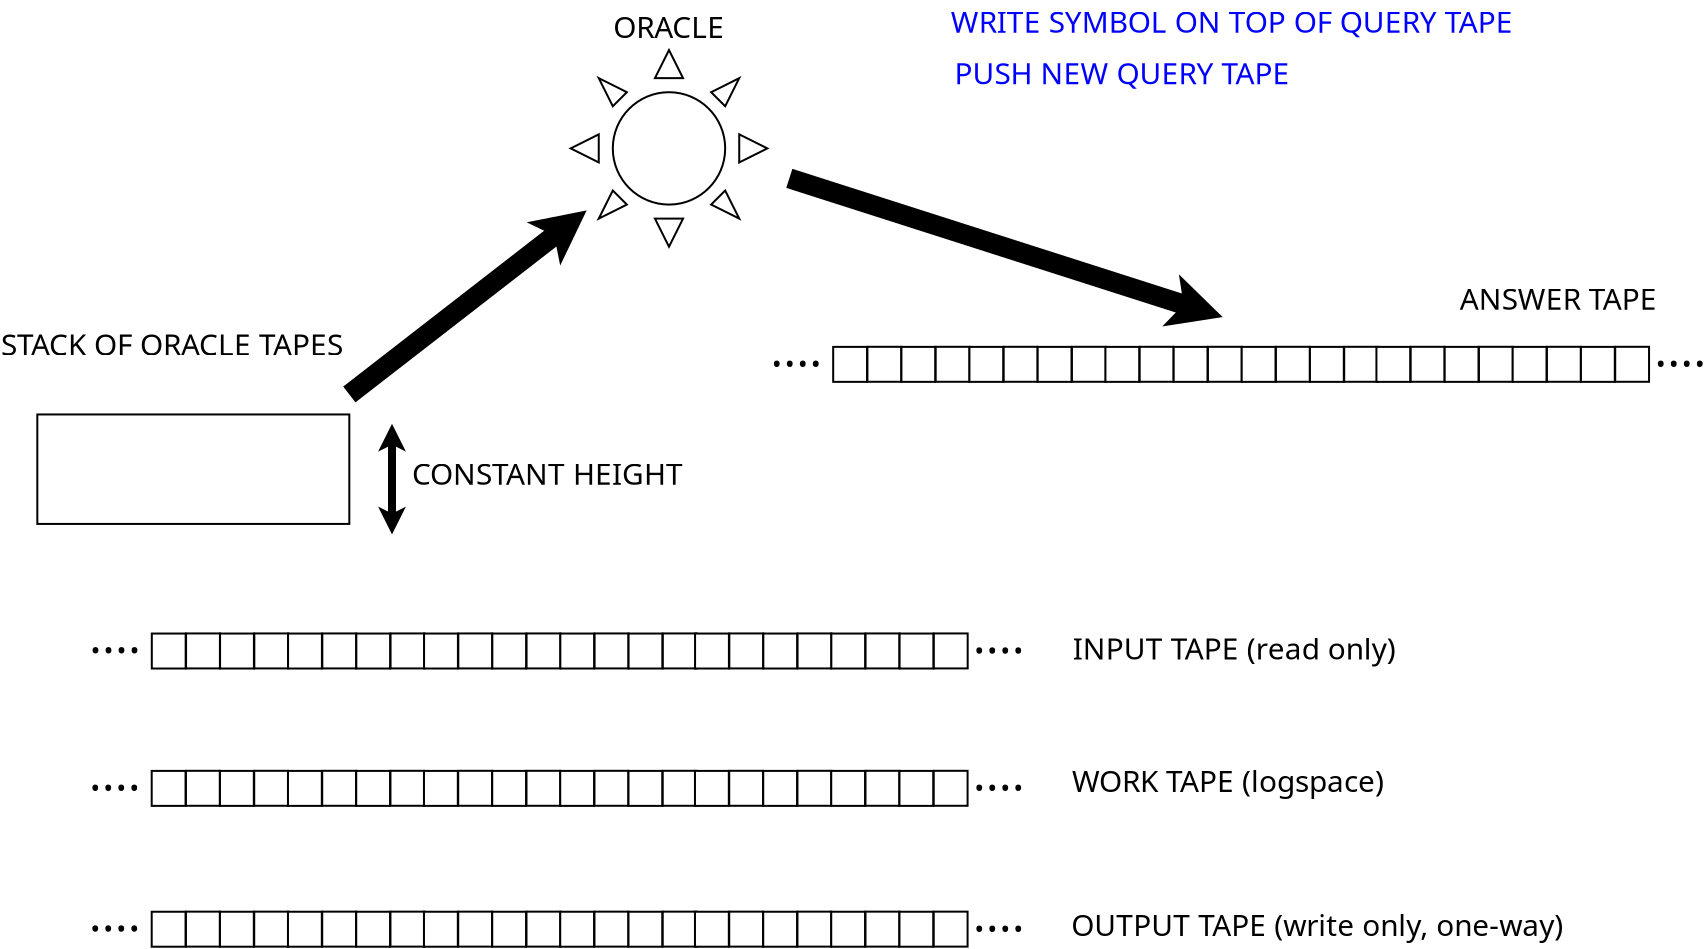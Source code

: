 <?xml version="1.0" encoding="UTF-8"?>
<dia:diagram xmlns:dia="http://www.lysator.liu.se/~alla/dia/">
  <dia:layer name="Hintergrund" visible="true">
    <dia:group>
      <dia:group>
        <dia:group>
          <dia:group>
            <dia:group>
              <dia:object type="Geometric - Perfect Square" version="1" id="O0">
                <dia:attribute name="obj_pos">
                  <dia:point val="11.082,5.11"/>
                </dia:attribute>
                <dia:attribute name="obj_bb">
                  <dia:rectangle val="11.032,5.06;12.825,6.909"/>
                </dia:attribute>
                <dia:attribute name="meta">
                  <dia:composite type="dict"/>
                </dia:attribute>
                <dia:attribute name="elem_corner">
                  <dia:point val="11.082,5.11"/>
                </dia:attribute>
                <dia:attribute name="elem_width">
                  <dia:real val="1.693"/>
                </dia:attribute>
                <dia:attribute name="elem_height">
                  <dia:real val="1.749"/>
                </dia:attribute>
                <dia:attribute name="line_width">
                  <dia:real val="0.1"/>
                </dia:attribute>
                <dia:attribute name="line_colour">
                  <dia:color val="#000000"/>
                </dia:attribute>
                <dia:attribute name="fill_colour">
                  <dia:color val="#ffffff"/>
                </dia:attribute>
                <dia:attribute name="show_background">
                  <dia:boolean val="true"/>
                </dia:attribute>
                <dia:attribute name="line_style">
                  <dia:enum val="0"/>
                  <dia:real val="1"/>
                </dia:attribute>
                <dia:attribute name="flip_horizontal">
                  <dia:boolean val="false"/>
                </dia:attribute>
                <dia:attribute name="flip_vertical">
                  <dia:boolean val="false"/>
                </dia:attribute>
                <dia:attribute name="subscale">
                  <dia:real val="1"/>
                </dia:attribute>
              </dia:object>
              <dia:object type="Geometric - Perfect Square" version="1" id="O1">
                <dia:attribute name="obj_pos">
                  <dia:point val="12.795,5.105"/>
                </dia:attribute>
                <dia:attribute name="obj_bb">
                  <dia:rectangle val="12.745,5.055;14.538,6.904"/>
                </dia:attribute>
                <dia:attribute name="meta">
                  <dia:composite type="dict"/>
                </dia:attribute>
                <dia:attribute name="elem_corner">
                  <dia:point val="12.795,5.105"/>
                </dia:attribute>
                <dia:attribute name="elem_width">
                  <dia:real val="1.693"/>
                </dia:attribute>
                <dia:attribute name="elem_height">
                  <dia:real val="1.749"/>
                </dia:attribute>
                <dia:attribute name="line_width">
                  <dia:real val="0.1"/>
                </dia:attribute>
                <dia:attribute name="line_colour">
                  <dia:color val="#000000"/>
                </dia:attribute>
                <dia:attribute name="fill_colour">
                  <dia:color val="#ffffff"/>
                </dia:attribute>
                <dia:attribute name="show_background">
                  <dia:boolean val="true"/>
                </dia:attribute>
                <dia:attribute name="line_style">
                  <dia:enum val="0"/>
                  <dia:real val="1"/>
                </dia:attribute>
                <dia:attribute name="flip_horizontal">
                  <dia:boolean val="false"/>
                </dia:attribute>
                <dia:attribute name="flip_vertical">
                  <dia:boolean val="false"/>
                </dia:attribute>
                <dia:attribute name="subscale">
                  <dia:real val="1"/>
                </dia:attribute>
              </dia:object>
            </dia:group>
            <dia:group>
              <dia:object type="Geometric - Perfect Square" version="1" id="O2">
                <dia:attribute name="obj_pos">
                  <dia:point val="14.495,5.11"/>
                </dia:attribute>
                <dia:attribute name="obj_bb">
                  <dia:rectangle val="14.445,5.06;16.238,6.909"/>
                </dia:attribute>
                <dia:attribute name="meta">
                  <dia:composite type="dict"/>
                </dia:attribute>
                <dia:attribute name="elem_corner">
                  <dia:point val="14.495,5.11"/>
                </dia:attribute>
                <dia:attribute name="elem_width">
                  <dia:real val="1.693"/>
                </dia:attribute>
                <dia:attribute name="elem_height">
                  <dia:real val="1.749"/>
                </dia:attribute>
                <dia:attribute name="line_width">
                  <dia:real val="0.1"/>
                </dia:attribute>
                <dia:attribute name="line_colour">
                  <dia:color val="#000000"/>
                </dia:attribute>
                <dia:attribute name="fill_colour">
                  <dia:color val="#ffffff"/>
                </dia:attribute>
                <dia:attribute name="show_background">
                  <dia:boolean val="true"/>
                </dia:attribute>
                <dia:attribute name="line_style">
                  <dia:enum val="0"/>
                  <dia:real val="1"/>
                </dia:attribute>
                <dia:attribute name="flip_horizontal">
                  <dia:boolean val="false"/>
                </dia:attribute>
                <dia:attribute name="flip_vertical">
                  <dia:boolean val="false"/>
                </dia:attribute>
                <dia:attribute name="subscale">
                  <dia:real val="1"/>
                </dia:attribute>
              </dia:object>
              <dia:object type="Geometric - Perfect Square" version="1" id="O3">
                <dia:attribute name="obj_pos">
                  <dia:point val="16.208,5.105"/>
                </dia:attribute>
                <dia:attribute name="obj_bb">
                  <dia:rectangle val="16.158,5.055;17.951,6.904"/>
                </dia:attribute>
                <dia:attribute name="meta">
                  <dia:composite type="dict"/>
                </dia:attribute>
                <dia:attribute name="elem_corner">
                  <dia:point val="16.208,5.105"/>
                </dia:attribute>
                <dia:attribute name="elem_width">
                  <dia:real val="1.693"/>
                </dia:attribute>
                <dia:attribute name="elem_height">
                  <dia:real val="1.749"/>
                </dia:attribute>
                <dia:attribute name="line_width">
                  <dia:real val="0.1"/>
                </dia:attribute>
                <dia:attribute name="line_colour">
                  <dia:color val="#000000"/>
                </dia:attribute>
                <dia:attribute name="fill_colour">
                  <dia:color val="#ffffff"/>
                </dia:attribute>
                <dia:attribute name="show_background">
                  <dia:boolean val="true"/>
                </dia:attribute>
                <dia:attribute name="line_style">
                  <dia:enum val="0"/>
                  <dia:real val="1"/>
                </dia:attribute>
                <dia:attribute name="flip_horizontal">
                  <dia:boolean val="false"/>
                </dia:attribute>
                <dia:attribute name="flip_vertical">
                  <dia:boolean val="false"/>
                </dia:attribute>
                <dia:attribute name="subscale">
                  <dia:real val="1"/>
                </dia:attribute>
              </dia:object>
            </dia:group>
          </dia:group>
          <dia:group>
            <dia:group>
              <dia:object type="Geometric - Perfect Square" version="1" id="O4">
                <dia:attribute name="obj_pos">
                  <dia:point val="17.895,5.11"/>
                </dia:attribute>
                <dia:attribute name="obj_bb">
                  <dia:rectangle val="17.845,5.06;19.638,6.909"/>
                </dia:attribute>
                <dia:attribute name="meta">
                  <dia:composite type="dict"/>
                </dia:attribute>
                <dia:attribute name="elem_corner">
                  <dia:point val="17.895,5.11"/>
                </dia:attribute>
                <dia:attribute name="elem_width">
                  <dia:real val="1.693"/>
                </dia:attribute>
                <dia:attribute name="elem_height">
                  <dia:real val="1.749"/>
                </dia:attribute>
                <dia:attribute name="line_width">
                  <dia:real val="0.1"/>
                </dia:attribute>
                <dia:attribute name="line_colour">
                  <dia:color val="#000000"/>
                </dia:attribute>
                <dia:attribute name="fill_colour">
                  <dia:color val="#ffffff"/>
                </dia:attribute>
                <dia:attribute name="show_background">
                  <dia:boolean val="true"/>
                </dia:attribute>
                <dia:attribute name="line_style">
                  <dia:enum val="0"/>
                  <dia:real val="1"/>
                </dia:attribute>
                <dia:attribute name="flip_horizontal">
                  <dia:boolean val="false"/>
                </dia:attribute>
                <dia:attribute name="flip_vertical">
                  <dia:boolean val="false"/>
                </dia:attribute>
                <dia:attribute name="subscale">
                  <dia:real val="1"/>
                </dia:attribute>
              </dia:object>
              <dia:object type="Geometric - Perfect Square" version="1" id="O5">
                <dia:attribute name="obj_pos">
                  <dia:point val="19.608,5.105"/>
                </dia:attribute>
                <dia:attribute name="obj_bb">
                  <dia:rectangle val="19.558,5.055;21.351,6.904"/>
                </dia:attribute>
                <dia:attribute name="meta">
                  <dia:composite type="dict"/>
                </dia:attribute>
                <dia:attribute name="elem_corner">
                  <dia:point val="19.608,5.105"/>
                </dia:attribute>
                <dia:attribute name="elem_width">
                  <dia:real val="1.693"/>
                </dia:attribute>
                <dia:attribute name="elem_height">
                  <dia:real val="1.749"/>
                </dia:attribute>
                <dia:attribute name="line_width">
                  <dia:real val="0.1"/>
                </dia:attribute>
                <dia:attribute name="line_colour">
                  <dia:color val="#000000"/>
                </dia:attribute>
                <dia:attribute name="fill_colour">
                  <dia:color val="#ffffff"/>
                </dia:attribute>
                <dia:attribute name="show_background">
                  <dia:boolean val="true"/>
                </dia:attribute>
                <dia:attribute name="line_style">
                  <dia:enum val="0"/>
                  <dia:real val="1"/>
                </dia:attribute>
                <dia:attribute name="flip_horizontal">
                  <dia:boolean val="false"/>
                </dia:attribute>
                <dia:attribute name="flip_vertical">
                  <dia:boolean val="false"/>
                </dia:attribute>
                <dia:attribute name="subscale">
                  <dia:real val="1"/>
                </dia:attribute>
              </dia:object>
            </dia:group>
            <dia:group>
              <dia:object type="Geometric - Perfect Square" version="1" id="O6">
                <dia:attribute name="obj_pos">
                  <dia:point val="21.308,5.11"/>
                </dia:attribute>
                <dia:attribute name="obj_bb">
                  <dia:rectangle val="21.258,5.06;23.05,6.909"/>
                </dia:attribute>
                <dia:attribute name="meta">
                  <dia:composite type="dict"/>
                </dia:attribute>
                <dia:attribute name="elem_corner">
                  <dia:point val="21.308,5.11"/>
                </dia:attribute>
                <dia:attribute name="elem_width">
                  <dia:real val="1.693"/>
                </dia:attribute>
                <dia:attribute name="elem_height">
                  <dia:real val="1.749"/>
                </dia:attribute>
                <dia:attribute name="line_width">
                  <dia:real val="0.1"/>
                </dia:attribute>
                <dia:attribute name="line_colour">
                  <dia:color val="#000000"/>
                </dia:attribute>
                <dia:attribute name="fill_colour">
                  <dia:color val="#ffffff"/>
                </dia:attribute>
                <dia:attribute name="show_background">
                  <dia:boolean val="true"/>
                </dia:attribute>
                <dia:attribute name="line_style">
                  <dia:enum val="0"/>
                  <dia:real val="1"/>
                </dia:attribute>
                <dia:attribute name="flip_horizontal">
                  <dia:boolean val="false"/>
                </dia:attribute>
                <dia:attribute name="flip_vertical">
                  <dia:boolean val="false"/>
                </dia:attribute>
                <dia:attribute name="subscale">
                  <dia:real val="1"/>
                </dia:attribute>
              </dia:object>
              <dia:object type="Geometric - Perfect Square" version="1" id="O7">
                <dia:attribute name="obj_pos">
                  <dia:point val="23.02,5.105"/>
                </dia:attribute>
                <dia:attribute name="obj_bb">
                  <dia:rectangle val="22.971,5.055;24.763,6.904"/>
                </dia:attribute>
                <dia:attribute name="meta">
                  <dia:composite type="dict"/>
                </dia:attribute>
                <dia:attribute name="elem_corner">
                  <dia:point val="23.02,5.105"/>
                </dia:attribute>
                <dia:attribute name="elem_width">
                  <dia:real val="1.693"/>
                </dia:attribute>
                <dia:attribute name="elem_height">
                  <dia:real val="1.749"/>
                </dia:attribute>
                <dia:attribute name="line_width">
                  <dia:real val="0.1"/>
                </dia:attribute>
                <dia:attribute name="line_colour">
                  <dia:color val="#000000"/>
                </dia:attribute>
                <dia:attribute name="fill_colour">
                  <dia:color val="#ffffff"/>
                </dia:attribute>
                <dia:attribute name="show_background">
                  <dia:boolean val="true"/>
                </dia:attribute>
                <dia:attribute name="line_style">
                  <dia:enum val="0"/>
                  <dia:real val="1"/>
                </dia:attribute>
                <dia:attribute name="flip_horizontal">
                  <dia:boolean val="false"/>
                </dia:attribute>
                <dia:attribute name="flip_vertical">
                  <dia:boolean val="false"/>
                </dia:attribute>
                <dia:attribute name="subscale">
                  <dia:real val="1"/>
                </dia:attribute>
              </dia:object>
            </dia:group>
          </dia:group>
        </dia:group>
        <dia:group>
          <dia:group>
            <dia:group>
              <dia:object type="Geometric - Perfect Square" version="1" id="O8">
                <dia:attribute name="obj_pos">
                  <dia:point val="24.695,5.11"/>
                </dia:attribute>
                <dia:attribute name="obj_bb">
                  <dia:rectangle val="24.645,5.06;26.438,6.909"/>
                </dia:attribute>
                <dia:attribute name="meta">
                  <dia:composite type="dict"/>
                </dia:attribute>
                <dia:attribute name="elem_corner">
                  <dia:point val="24.695,5.11"/>
                </dia:attribute>
                <dia:attribute name="elem_width">
                  <dia:real val="1.693"/>
                </dia:attribute>
                <dia:attribute name="elem_height">
                  <dia:real val="1.749"/>
                </dia:attribute>
                <dia:attribute name="line_width">
                  <dia:real val="0.1"/>
                </dia:attribute>
                <dia:attribute name="line_colour">
                  <dia:color val="#000000"/>
                </dia:attribute>
                <dia:attribute name="fill_colour">
                  <dia:color val="#ffffff"/>
                </dia:attribute>
                <dia:attribute name="show_background">
                  <dia:boolean val="true"/>
                </dia:attribute>
                <dia:attribute name="line_style">
                  <dia:enum val="0"/>
                  <dia:real val="1"/>
                </dia:attribute>
                <dia:attribute name="flip_horizontal">
                  <dia:boolean val="false"/>
                </dia:attribute>
                <dia:attribute name="flip_vertical">
                  <dia:boolean val="false"/>
                </dia:attribute>
                <dia:attribute name="subscale">
                  <dia:real val="1"/>
                </dia:attribute>
              </dia:object>
              <dia:object type="Geometric - Perfect Square" version="1" id="O9">
                <dia:attribute name="obj_pos">
                  <dia:point val="26.408,5.105"/>
                </dia:attribute>
                <dia:attribute name="obj_bb">
                  <dia:rectangle val="26.358,5.055;28.151,6.904"/>
                </dia:attribute>
                <dia:attribute name="meta">
                  <dia:composite type="dict"/>
                </dia:attribute>
                <dia:attribute name="elem_corner">
                  <dia:point val="26.408,5.105"/>
                </dia:attribute>
                <dia:attribute name="elem_width">
                  <dia:real val="1.693"/>
                </dia:attribute>
                <dia:attribute name="elem_height">
                  <dia:real val="1.749"/>
                </dia:attribute>
                <dia:attribute name="line_width">
                  <dia:real val="0.1"/>
                </dia:attribute>
                <dia:attribute name="line_colour">
                  <dia:color val="#000000"/>
                </dia:attribute>
                <dia:attribute name="fill_colour">
                  <dia:color val="#ffffff"/>
                </dia:attribute>
                <dia:attribute name="show_background">
                  <dia:boolean val="true"/>
                </dia:attribute>
                <dia:attribute name="line_style">
                  <dia:enum val="0"/>
                  <dia:real val="1"/>
                </dia:attribute>
                <dia:attribute name="flip_horizontal">
                  <dia:boolean val="false"/>
                </dia:attribute>
                <dia:attribute name="flip_vertical">
                  <dia:boolean val="false"/>
                </dia:attribute>
                <dia:attribute name="subscale">
                  <dia:real val="1"/>
                </dia:attribute>
              </dia:object>
            </dia:group>
            <dia:group>
              <dia:object type="Geometric - Perfect Square" version="1" id="O10">
                <dia:attribute name="obj_pos">
                  <dia:point val="28.108,5.11"/>
                </dia:attribute>
                <dia:attribute name="obj_bb">
                  <dia:rectangle val="28.058,5.06;29.851,6.909"/>
                </dia:attribute>
                <dia:attribute name="meta">
                  <dia:composite type="dict"/>
                </dia:attribute>
                <dia:attribute name="elem_corner">
                  <dia:point val="28.108,5.11"/>
                </dia:attribute>
                <dia:attribute name="elem_width">
                  <dia:real val="1.693"/>
                </dia:attribute>
                <dia:attribute name="elem_height">
                  <dia:real val="1.749"/>
                </dia:attribute>
                <dia:attribute name="line_width">
                  <dia:real val="0.1"/>
                </dia:attribute>
                <dia:attribute name="line_colour">
                  <dia:color val="#000000"/>
                </dia:attribute>
                <dia:attribute name="fill_colour">
                  <dia:color val="#ffffff"/>
                </dia:attribute>
                <dia:attribute name="show_background">
                  <dia:boolean val="true"/>
                </dia:attribute>
                <dia:attribute name="line_style">
                  <dia:enum val="0"/>
                  <dia:real val="1"/>
                </dia:attribute>
                <dia:attribute name="flip_horizontal">
                  <dia:boolean val="false"/>
                </dia:attribute>
                <dia:attribute name="flip_vertical">
                  <dia:boolean val="false"/>
                </dia:attribute>
                <dia:attribute name="subscale">
                  <dia:real val="1"/>
                </dia:attribute>
              </dia:object>
              <dia:object type="Geometric - Perfect Square" version="1" id="O11">
                <dia:attribute name="obj_pos">
                  <dia:point val="29.82,5.105"/>
                </dia:attribute>
                <dia:attribute name="obj_bb">
                  <dia:rectangle val="29.77,5.055;31.563,6.904"/>
                </dia:attribute>
                <dia:attribute name="meta">
                  <dia:composite type="dict"/>
                </dia:attribute>
                <dia:attribute name="elem_corner">
                  <dia:point val="29.82,5.105"/>
                </dia:attribute>
                <dia:attribute name="elem_width">
                  <dia:real val="1.693"/>
                </dia:attribute>
                <dia:attribute name="elem_height">
                  <dia:real val="1.749"/>
                </dia:attribute>
                <dia:attribute name="line_width">
                  <dia:real val="0.1"/>
                </dia:attribute>
                <dia:attribute name="line_colour">
                  <dia:color val="#000000"/>
                </dia:attribute>
                <dia:attribute name="fill_colour">
                  <dia:color val="#ffffff"/>
                </dia:attribute>
                <dia:attribute name="show_background">
                  <dia:boolean val="true"/>
                </dia:attribute>
                <dia:attribute name="line_style">
                  <dia:enum val="0"/>
                  <dia:real val="1"/>
                </dia:attribute>
                <dia:attribute name="flip_horizontal">
                  <dia:boolean val="false"/>
                </dia:attribute>
                <dia:attribute name="flip_vertical">
                  <dia:boolean val="false"/>
                </dia:attribute>
                <dia:attribute name="subscale">
                  <dia:real val="1"/>
                </dia:attribute>
              </dia:object>
            </dia:group>
          </dia:group>
          <dia:group>
            <dia:group>
              <dia:object type="Geometric - Perfect Square" version="1" id="O12">
                <dia:attribute name="obj_pos">
                  <dia:point val="31.508,5.11"/>
                </dia:attribute>
                <dia:attribute name="obj_bb">
                  <dia:rectangle val="31.458,5.06;33.251,6.909"/>
                </dia:attribute>
                <dia:attribute name="meta">
                  <dia:composite type="dict"/>
                </dia:attribute>
                <dia:attribute name="elem_corner">
                  <dia:point val="31.508,5.11"/>
                </dia:attribute>
                <dia:attribute name="elem_width">
                  <dia:real val="1.693"/>
                </dia:attribute>
                <dia:attribute name="elem_height">
                  <dia:real val="1.749"/>
                </dia:attribute>
                <dia:attribute name="line_width">
                  <dia:real val="0.1"/>
                </dia:attribute>
                <dia:attribute name="line_colour">
                  <dia:color val="#000000"/>
                </dia:attribute>
                <dia:attribute name="fill_colour">
                  <dia:color val="#ffffff"/>
                </dia:attribute>
                <dia:attribute name="show_background">
                  <dia:boolean val="true"/>
                </dia:attribute>
                <dia:attribute name="line_style">
                  <dia:enum val="0"/>
                  <dia:real val="1"/>
                </dia:attribute>
                <dia:attribute name="flip_horizontal">
                  <dia:boolean val="false"/>
                </dia:attribute>
                <dia:attribute name="flip_vertical">
                  <dia:boolean val="false"/>
                </dia:attribute>
                <dia:attribute name="subscale">
                  <dia:real val="1"/>
                </dia:attribute>
              </dia:object>
              <dia:object type="Geometric - Perfect Square" version="1" id="O13">
                <dia:attribute name="obj_pos">
                  <dia:point val="33.221,5.105"/>
                </dia:attribute>
                <dia:attribute name="obj_bb">
                  <dia:rectangle val="33.17,5.055;34.963,6.904"/>
                </dia:attribute>
                <dia:attribute name="meta">
                  <dia:composite type="dict"/>
                </dia:attribute>
                <dia:attribute name="elem_corner">
                  <dia:point val="33.221,5.105"/>
                </dia:attribute>
                <dia:attribute name="elem_width">
                  <dia:real val="1.693"/>
                </dia:attribute>
                <dia:attribute name="elem_height">
                  <dia:real val="1.749"/>
                </dia:attribute>
                <dia:attribute name="line_width">
                  <dia:real val="0.1"/>
                </dia:attribute>
                <dia:attribute name="line_colour">
                  <dia:color val="#000000"/>
                </dia:attribute>
                <dia:attribute name="fill_colour">
                  <dia:color val="#ffffff"/>
                </dia:attribute>
                <dia:attribute name="show_background">
                  <dia:boolean val="true"/>
                </dia:attribute>
                <dia:attribute name="line_style">
                  <dia:enum val="0"/>
                  <dia:real val="1"/>
                </dia:attribute>
                <dia:attribute name="flip_horizontal">
                  <dia:boolean val="false"/>
                </dia:attribute>
                <dia:attribute name="flip_vertical">
                  <dia:boolean val="false"/>
                </dia:attribute>
                <dia:attribute name="subscale">
                  <dia:real val="1"/>
                </dia:attribute>
              </dia:object>
            </dia:group>
            <dia:group>
              <dia:object type="Geometric - Perfect Square" version="1" id="O14">
                <dia:attribute name="obj_pos">
                  <dia:point val="34.92,5.11"/>
                </dia:attribute>
                <dia:attribute name="obj_bb">
                  <dia:rectangle val="34.87,5.06;36.663,6.909"/>
                </dia:attribute>
                <dia:attribute name="meta">
                  <dia:composite type="dict"/>
                </dia:attribute>
                <dia:attribute name="elem_corner">
                  <dia:point val="34.92,5.11"/>
                </dia:attribute>
                <dia:attribute name="elem_width">
                  <dia:real val="1.693"/>
                </dia:attribute>
                <dia:attribute name="elem_height">
                  <dia:real val="1.749"/>
                </dia:attribute>
                <dia:attribute name="line_width">
                  <dia:real val="0.1"/>
                </dia:attribute>
                <dia:attribute name="line_colour">
                  <dia:color val="#000000"/>
                </dia:attribute>
                <dia:attribute name="fill_colour">
                  <dia:color val="#ffffff"/>
                </dia:attribute>
                <dia:attribute name="show_background">
                  <dia:boolean val="true"/>
                </dia:attribute>
                <dia:attribute name="line_style">
                  <dia:enum val="0"/>
                  <dia:real val="1"/>
                </dia:attribute>
                <dia:attribute name="flip_horizontal">
                  <dia:boolean val="false"/>
                </dia:attribute>
                <dia:attribute name="flip_vertical">
                  <dia:boolean val="false"/>
                </dia:attribute>
                <dia:attribute name="subscale">
                  <dia:real val="1"/>
                </dia:attribute>
              </dia:object>
              <dia:object type="Geometric - Perfect Square" version="1" id="O15">
                <dia:attribute name="obj_pos">
                  <dia:point val="36.633,5.105"/>
                </dia:attribute>
                <dia:attribute name="obj_bb">
                  <dia:rectangle val="36.583,5.055;38.376,6.904"/>
                </dia:attribute>
                <dia:attribute name="meta">
                  <dia:composite type="dict"/>
                </dia:attribute>
                <dia:attribute name="elem_corner">
                  <dia:point val="36.633,5.105"/>
                </dia:attribute>
                <dia:attribute name="elem_width">
                  <dia:real val="1.693"/>
                </dia:attribute>
                <dia:attribute name="elem_height">
                  <dia:real val="1.749"/>
                </dia:attribute>
                <dia:attribute name="line_width">
                  <dia:real val="0.1"/>
                </dia:attribute>
                <dia:attribute name="line_colour">
                  <dia:color val="#000000"/>
                </dia:attribute>
                <dia:attribute name="fill_colour">
                  <dia:color val="#ffffff"/>
                </dia:attribute>
                <dia:attribute name="show_background">
                  <dia:boolean val="true"/>
                </dia:attribute>
                <dia:attribute name="line_style">
                  <dia:enum val="0"/>
                  <dia:real val="1"/>
                </dia:attribute>
                <dia:attribute name="flip_horizontal">
                  <dia:boolean val="false"/>
                </dia:attribute>
                <dia:attribute name="flip_vertical">
                  <dia:boolean val="false"/>
                </dia:attribute>
                <dia:attribute name="subscale">
                  <dia:real val="1"/>
                </dia:attribute>
              </dia:object>
            </dia:group>
          </dia:group>
        </dia:group>
      </dia:group>
      <dia:group>
        <dia:group>
          <dia:group>
            <dia:object type="Geometric - Perfect Square" version="1" id="O16">
              <dia:attribute name="obj_pos">
                <dia:point val="38.245,5.11"/>
              </dia:attribute>
              <dia:attribute name="obj_bb">
                <dia:rectangle val="38.195,5.06;39.988,6.909"/>
              </dia:attribute>
              <dia:attribute name="meta">
                <dia:composite type="dict"/>
              </dia:attribute>
              <dia:attribute name="elem_corner">
                <dia:point val="38.245,5.11"/>
              </dia:attribute>
              <dia:attribute name="elem_width">
                <dia:real val="1.693"/>
              </dia:attribute>
              <dia:attribute name="elem_height">
                <dia:real val="1.749"/>
              </dia:attribute>
              <dia:attribute name="line_width">
                <dia:real val="0.1"/>
              </dia:attribute>
              <dia:attribute name="line_colour">
                <dia:color val="#000000"/>
              </dia:attribute>
              <dia:attribute name="fill_colour">
                <dia:color val="#ffffff"/>
              </dia:attribute>
              <dia:attribute name="show_background">
                <dia:boolean val="true"/>
              </dia:attribute>
              <dia:attribute name="line_style">
                <dia:enum val="0"/>
                <dia:real val="1"/>
              </dia:attribute>
              <dia:attribute name="flip_horizontal">
                <dia:boolean val="false"/>
              </dia:attribute>
              <dia:attribute name="flip_vertical">
                <dia:boolean val="false"/>
              </dia:attribute>
              <dia:attribute name="subscale">
                <dia:real val="1"/>
              </dia:attribute>
            </dia:object>
            <dia:object type="Geometric - Perfect Square" version="1" id="O17">
              <dia:attribute name="obj_pos">
                <dia:point val="39.958,5.105"/>
              </dia:attribute>
              <dia:attribute name="obj_bb">
                <dia:rectangle val="39.908,5.055;41.7,6.904"/>
              </dia:attribute>
              <dia:attribute name="meta">
                <dia:composite type="dict"/>
              </dia:attribute>
              <dia:attribute name="elem_corner">
                <dia:point val="39.958,5.105"/>
              </dia:attribute>
              <dia:attribute name="elem_width">
                <dia:real val="1.693"/>
              </dia:attribute>
              <dia:attribute name="elem_height">
                <dia:real val="1.749"/>
              </dia:attribute>
              <dia:attribute name="line_width">
                <dia:real val="0.1"/>
              </dia:attribute>
              <dia:attribute name="line_colour">
                <dia:color val="#000000"/>
              </dia:attribute>
              <dia:attribute name="fill_colour">
                <dia:color val="#ffffff"/>
              </dia:attribute>
              <dia:attribute name="show_background">
                <dia:boolean val="true"/>
              </dia:attribute>
              <dia:attribute name="line_style">
                <dia:enum val="0"/>
                <dia:real val="1"/>
              </dia:attribute>
              <dia:attribute name="flip_horizontal">
                <dia:boolean val="false"/>
              </dia:attribute>
              <dia:attribute name="flip_vertical">
                <dia:boolean val="false"/>
              </dia:attribute>
              <dia:attribute name="subscale">
                <dia:real val="1"/>
              </dia:attribute>
            </dia:object>
          </dia:group>
          <dia:group>
            <dia:object type="Geometric - Perfect Square" version="1" id="O18">
              <dia:attribute name="obj_pos">
                <dia:point val="41.658,5.11"/>
              </dia:attribute>
              <dia:attribute name="obj_bb">
                <dia:rectangle val="41.608,5.06;43.401,6.909"/>
              </dia:attribute>
              <dia:attribute name="meta">
                <dia:composite type="dict"/>
              </dia:attribute>
              <dia:attribute name="elem_corner">
                <dia:point val="41.658,5.11"/>
              </dia:attribute>
              <dia:attribute name="elem_width">
                <dia:real val="1.693"/>
              </dia:attribute>
              <dia:attribute name="elem_height">
                <dia:real val="1.749"/>
              </dia:attribute>
              <dia:attribute name="line_width">
                <dia:real val="0.1"/>
              </dia:attribute>
              <dia:attribute name="line_colour">
                <dia:color val="#000000"/>
              </dia:attribute>
              <dia:attribute name="fill_colour">
                <dia:color val="#ffffff"/>
              </dia:attribute>
              <dia:attribute name="show_background">
                <dia:boolean val="true"/>
              </dia:attribute>
              <dia:attribute name="line_style">
                <dia:enum val="0"/>
                <dia:real val="1"/>
              </dia:attribute>
              <dia:attribute name="flip_horizontal">
                <dia:boolean val="false"/>
              </dia:attribute>
              <dia:attribute name="flip_vertical">
                <dia:boolean val="false"/>
              </dia:attribute>
              <dia:attribute name="subscale">
                <dia:real val="1"/>
              </dia:attribute>
            </dia:object>
            <dia:object type="Geometric - Perfect Square" version="1" id="O19">
              <dia:attribute name="obj_pos">
                <dia:point val="43.37,5.105"/>
              </dia:attribute>
              <dia:attribute name="obj_bb">
                <dia:rectangle val="43.321,5.055;45.113,6.904"/>
              </dia:attribute>
              <dia:attribute name="meta">
                <dia:composite type="dict"/>
              </dia:attribute>
              <dia:attribute name="elem_corner">
                <dia:point val="43.37,5.105"/>
              </dia:attribute>
              <dia:attribute name="elem_width">
                <dia:real val="1.693"/>
              </dia:attribute>
              <dia:attribute name="elem_height">
                <dia:real val="1.749"/>
              </dia:attribute>
              <dia:attribute name="line_width">
                <dia:real val="0.1"/>
              </dia:attribute>
              <dia:attribute name="line_colour">
                <dia:color val="#000000"/>
              </dia:attribute>
              <dia:attribute name="fill_colour">
                <dia:color val="#ffffff"/>
              </dia:attribute>
              <dia:attribute name="show_background">
                <dia:boolean val="true"/>
              </dia:attribute>
              <dia:attribute name="line_style">
                <dia:enum val="0"/>
                <dia:real val="1"/>
              </dia:attribute>
              <dia:attribute name="flip_horizontal">
                <dia:boolean val="false"/>
              </dia:attribute>
              <dia:attribute name="flip_vertical">
                <dia:boolean val="false"/>
              </dia:attribute>
              <dia:attribute name="subscale">
                <dia:real val="1"/>
              </dia:attribute>
            </dia:object>
          </dia:group>
        </dia:group>
        <dia:group>
          <dia:group>
            <dia:object type="Geometric - Perfect Square" version="1" id="O20">
              <dia:attribute name="obj_pos">
                <dia:point val="45.058,5.11"/>
              </dia:attribute>
              <dia:attribute name="obj_bb">
                <dia:rectangle val="45.008,5.06;46.8,6.909"/>
              </dia:attribute>
              <dia:attribute name="meta">
                <dia:composite type="dict"/>
              </dia:attribute>
              <dia:attribute name="elem_corner">
                <dia:point val="45.058,5.11"/>
              </dia:attribute>
              <dia:attribute name="elem_width">
                <dia:real val="1.693"/>
              </dia:attribute>
              <dia:attribute name="elem_height">
                <dia:real val="1.749"/>
              </dia:attribute>
              <dia:attribute name="line_width">
                <dia:real val="0.1"/>
              </dia:attribute>
              <dia:attribute name="line_colour">
                <dia:color val="#000000"/>
              </dia:attribute>
              <dia:attribute name="fill_colour">
                <dia:color val="#ffffff"/>
              </dia:attribute>
              <dia:attribute name="show_background">
                <dia:boolean val="true"/>
              </dia:attribute>
              <dia:attribute name="line_style">
                <dia:enum val="0"/>
                <dia:real val="1"/>
              </dia:attribute>
              <dia:attribute name="flip_horizontal">
                <dia:boolean val="false"/>
              </dia:attribute>
              <dia:attribute name="flip_vertical">
                <dia:boolean val="false"/>
              </dia:attribute>
              <dia:attribute name="subscale">
                <dia:real val="1"/>
              </dia:attribute>
            </dia:object>
            <dia:object type="Geometric - Perfect Square" version="1" id="O21">
              <dia:attribute name="obj_pos">
                <dia:point val="46.77,5.105"/>
              </dia:attribute>
              <dia:attribute name="obj_bb">
                <dia:rectangle val="46.721,5.055;48.513,6.904"/>
              </dia:attribute>
              <dia:attribute name="meta">
                <dia:composite type="dict"/>
              </dia:attribute>
              <dia:attribute name="elem_corner">
                <dia:point val="46.77,5.105"/>
              </dia:attribute>
              <dia:attribute name="elem_width">
                <dia:real val="1.693"/>
              </dia:attribute>
              <dia:attribute name="elem_height">
                <dia:real val="1.749"/>
              </dia:attribute>
              <dia:attribute name="line_width">
                <dia:real val="0.1"/>
              </dia:attribute>
              <dia:attribute name="line_colour">
                <dia:color val="#000000"/>
              </dia:attribute>
              <dia:attribute name="fill_colour">
                <dia:color val="#ffffff"/>
              </dia:attribute>
              <dia:attribute name="show_background">
                <dia:boolean val="true"/>
              </dia:attribute>
              <dia:attribute name="line_style">
                <dia:enum val="0"/>
                <dia:real val="1"/>
              </dia:attribute>
              <dia:attribute name="flip_horizontal">
                <dia:boolean val="false"/>
              </dia:attribute>
              <dia:attribute name="flip_vertical">
                <dia:boolean val="false"/>
              </dia:attribute>
              <dia:attribute name="subscale">
                <dia:real val="1"/>
              </dia:attribute>
            </dia:object>
          </dia:group>
          <dia:group>
            <dia:object type="Geometric - Perfect Square" version="1" id="O22">
              <dia:attribute name="obj_pos">
                <dia:point val="48.471,5.11"/>
              </dia:attribute>
              <dia:attribute name="obj_bb">
                <dia:rectangle val="48.42,5.06;50.213,6.909"/>
              </dia:attribute>
              <dia:attribute name="meta">
                <dia:composite type="dict"/>
              </dia:attribute>
              <dia:attribute name="elem_corner">
                <dia:point val="48.471,5.11"/>
              </dia:attribute>
              <dia:attribute name="elem_width">
                <dia:real val="1.693"/>
              </dia:attribute>
              <dia:attribute name="elem_height">
                <dia:real val="1.749"/>
              </dia:attribute>
              <dia:attribute name="line_width">
                <dia:real val="0.1"/>
              </dia:attribute>
              <dia:attribute name="line_colour">
                <dia:color val="#000000"/>
              </dia:attribute>
              <dia:attribute name="fill_colour">
                <dia:color val="#ffffff"/>
              </dia:attribute>
              <dia:attribute name="show_background">
                <dia:boolean val="true"/>
              </dia:attribute>
              <dia:attribute name="line_style">
                <dia:enum val="0"/>
                <dia:real val="1"/>
              </dia:attribute>
              <dia:attribute name="flip_horizontal">
                <dia:boolean val="false"/>
              </dia:attribute>
              <dia:attribute name="flip_vertical">
                <dia:boolean val="false"/>
              </dia:attribute>
              <dia:attribute name="subscale">
                <dia:real val="1"/>
              </dia:attribute>
            </dia:object>
            <dia:object type="Geometric - Perfect Square" version="1" id="O23">
              <dia:attribute name="obj_pos">
                <dia:point val="50.183,5.105"/>
              </dia:attribute>
              <dia:attribute name="obj_bb">
                <dia:rectangle val="50.133,5.055;51.926,6.904"/>
              </dia:attribute>
              <dia:attribute name="meta">
                <dia:composite type="dict"/>
              </dia:attribute>
              <dia:attribute name="elem_corner">
                <dia:point val="50.183,5.105"/>
              </dia:attribute>
              <dia:attribute name="elem_width">
                <dia:real val="1.693"/>
              </dia:attribute>
              <dia:attribute name="elem_height">
                <dia:real val="1.749"/>
              </dia:attribute>
              <dia:attribute name="line_width">
                <dia:real val="0.1"/>
              </dia:attribute>
              <dia:attribute name="line_colour">
                <dia:color val="#000000"/>
              </dia:attribute>
              <dia:attribute name="fill_colour">
                <dia:color val="#ffffff"/>
              </dia:attribute>
              <dia:attribute name="show_background">
                <dia:boolean val="true"/>
              </dia:attribute>
              <dia:attribute name="line_style">
                <dia:enum val="0"/>
                <dia:real val="1"/>
              </dia:attribute>
              <dia:attribute name="flip_horizontal">
                <dia:boolean val="false"/>
              </dia:attribute>
              <dia:attribute name="flip_vertical">
                <dia:boolean val="false"/>
              </dia:attribute>
              <dia:attribute name="subscale">
                <dia:real val="1"/>
              </dia:attribute>
            </dia:object>
          </dia:group>
        </dia:group>
      </dia:group>
      <dia:object type="Standard - Text" version="1" id="O24">
        <dia:attribute name="obj_pos">
          <dia:point val="7.95,6.11"/>
        </dia:attribute>
        <dia:attribute name="obj_bb">
          <dia:rectangle val="7.95,3.945;10.92,6.66"/>
        </dia:attribute>
        <dia:attribute name="text">
          <dia:composite type="text">
            <dia:attribute name="string">
              <dia:string>#....#</dia:string>
            </dia:attribute>
            <dia:attribute name="font">
              <dia:font family="sans" style="0" name="Helvetica"/>
            </dia:attribute>
            <dia:attribute name="height">
              <dia:real val="2.917"/>
            </dia:attribute>
            <dia:attribute name="pos">
              <dia:point val="7.95,6.11"/>
            </dia:attribute>
            <dia:attribute name="color">
              <dia:color val="#000000"/>
            </dia:attribute>
            <dia:attribute name="alignment">
              <dia:enum val="0"/>
            </dia:attribute>
          </dia:composite>
        </dia:attribute>
        <dia:attribute name="valign">
          <dia:enum val="3"/>
        </dia:attribute>
      </dia:object>
      <dia:object type="Standard - Text" version="1" id="O25">
        <dia:attribute name="obj_pos">
          <dia:point val="52.145,6.12"/>
        </dia:attribute>
        <dia:attribute name="obj_bb">
          <dia:rectangle val="52.145,3.955;55.115,6.67"/>
        </dia:attribute>
        <dia:attribute name="text">
          <dia:composite type="text">
            <dia:attribute name="string">
              <dia:string>#....#</dia:string>
            </dia:attribute>
            <dia:attribute name="font">
              <dia:font family="sans" style="0" name="Helvetica"/>
            </dia:attribute>
            <dia:attribute name="height">
              <dia:real val="2.917"/>
            </dia:attribute>
            <dia:attribute name="pos">
              <dia:point val="52.145,6.12"/>
            </dia:attribute>
            <dia:attribute name="color">
              <dia:color val="#000000"/>
            </dia:attribute>
            <dia:attribute name="alignment">
              <dia:enum val="0"/>
            </dia:attribute>
          </dia:composite>
        </dia:attribute>
        <dia:attribute name="valign">
          <dia:enum val="3"/>
        </dia:attribute>
      </dia:object>
    </dia:group>
    <dia:group>
      <dia:group>
        <dia:group>
          <dia:group>
            <dia:group>
              <dia:object type="Geometric - Perfect Square" version="1" id="O26">
                <dia:attribute name="obj_pos">
                  <dia:point val="11.077,11.978"/>
                </dia:attribute>
                <dia:attribute name="obj_bb">
                  <dia:rectangle val="11.027,11.928;12.82,13.777"/>
                </dia:attribute>
                <dia:attribute name="meta">
                  <dia:composite type="dict"/>
                </dia:attribute>
                <dia:attribute name="elem_corner">
                  <dia:point val="11.077,11.978"/>
                </dia:attribute>
                <dia:attribute name="elem_width">
                  <dia:real val="1.693"/>
                </dia:attribute>
                <dia:attribute name="elem_height">
                  <dia:real val="1.749"/>
                </dia:attribute>
                <dia:attribute name="line_width">
                  <dia:real val="0.1"/>
                </dia:attribute>
                <dia:attribute name="line_colour">
                  <dia:color val="#000000"/>
                </dia:attribute>
                <dia:attribute name="fill_colour">
                  <dia:color val="#ffffff"/>
                </dia:attribute>
                <dia:attribute name="show_background">
                  <dia:boolean val="true"/>
                </dia:attribute>
                <dia:attribute name="line_style">
                  <dia:enum val="0"/>
                  <dia:real val="1"/>
                </dia:attribute>
                <dia:attribute name="flip_horizontal">
                  <dia:boolean val="false"/>
                </dia:attribute>
                <dia:attribute name="flip_vertical">
                  <dia:boolean val="false"/>
                </dia:attribute>
                <dia:attribute name="subscale">
                  <dia:real val="1"/>
                </dia:attribute>
              </dia:object>
              <dia:object type="Geometric - Perfect Square" version="1" id="O27">
                <dia:attribute name="obj_pos">
                  <dia:point val="12.79,11.973"/>
                </dia:attribute>
                <dia:attribute name="obj_bb">
                  <dia:rectangle val="12.74,11.923;14.533,13.772"/>
                </dia:attribute>
                <dia:attribute name="meta">
                  <dia:composite type="dict"/>
                </dia:attribute>
                <dia:attribute name="elem_corner">
                  <dia:point val="12.79,11.973"/>
                </dia:attribute>
                <dia:attribute name="elem_width">
                  <dia:real val="1.693"/>
                </dia:attribute>
                <dia:attribute name="elem_height">
                  <dia:real val="1.749"/>
                </dia:attribute>
                <dia:attribute name="line_width">
                  <dia:real val="0.1"/>
                </dia:attribute>
                <dia:attribute name="line_colour">
                  <dia:color val="#000000"/>
                </dia:attribute>
                <dia:attribute name="fill_colour">
                  <dia:color val="#ffffff"/>
                </dia:attribute>
                <dia:attribute name="show_background">
                  <dia:boolean val="true"/>
                </dia:attribute>
                <dia:attribute name="line_style">
                  <dia:enum val="0"/>
                  <dia:real val="1"/>
                </dia:attribute>
                <dia:attribute name="flip_horizontal">
                  <dia:boolean val="false"/>
                </dia:attribute>
                <dia:attribute name="flip_vertical">
                  <dia:boolean val="false"/>
                </dia:attribute>
                <dia:attribute name="subscale">
                  <dia:real val="1"/>
                </dia:attribute>
              </dia:object>
            </dia:group>
            <dia:group>
              <dia:object type="Geometric - Perfect Square" version="1" id="O28">
                <dia:attribute name="obj_pos">
                  <dia:point val="14.49,11.978"/>
                </dia:attribute>
                <dia:attribute name="obj_bb">
                  <dia:rectangle val="14.44,11.928;16.233,13.777"/>
                </dia:attribute>
                <dia:attribute name="meta">
                  <dia:composite type="dict"/>
                </dia:attribute>
                <dia:attribute name="elem_corner">
                  <dia:point val="14.49,11.978"/>
                </dia:attribute>
                <dia:attribute name="elem_width">
                  <dia:real val="1.693"/>
                </dia:attribute>
                <dia:attribute name="elem_height">
                  <dia:real val="1.749"/>
                </dia:attribute>
                <dia:attribute name="line_width">
                  <dia:real val="0.1"/>
                </dia:attribute>
                <dia:attribute name="line_colour">
                  <dia:color val="#000000"/>
                </dia:attribute>
                <dia:attribute name="fill_colour">
                  <dia:color val="#ffffff"/>
                </dia:attribute>
                <dia:attribute name="show_background">
                  <dia:boolean val="true"/>
                </dia:attribute>
                <dia:attribute name="line_style">
                  <dia:enum val="0"/>
                  <dia:real val="1"/>
                </dia:attribute>
                <dia:attribute name="flip_horizontal">
                  <dia:boolean val="false"/>
                </dia:attribute>
                <dia:attribute name="flip_vertical">
                  <dia:boolean val="false"/>
                </dia:attribute>
                <dia:attribute name="subscale">
                  <dia:real val="1"/>
                </dia:attribute>
              </dia:object>
              <dia:object type="Geometric - Perfect Square" version="1" id="O29">
                <dia:attribute name="obj_pos">
                  <dia:point val="16.203,11.973"/>
                </dia:attribute>
                <dia:attribute name="obj_bb">
                  <dia:rectangle val="16.153,11.923;17.945,13.772"/>
                </dia:attribute>
                <dia:attribute name="meta">
                  <dia:composite type="dict"/>
                </dia:attribute>
                <dia:attribute name="elem_corner">
                  <dia:point val="16.203,11.973"/>
                </dia:attribute>
                <dia:attribute name="elem_width">
                  <dia:real val="1.693"/>
                </dia:attribute>
                <dia:attribute name="elem_height">
                  <dia:real val="1.749"/>
                </dia:attribute>
                <dia:attribute name="line_width">
                  <dia:real val="0.1"/>
                </dia:attribute>
                <dia:attribute name="line_colour">
                  <dia:color val="#000000"/>
                </dia:attribute>
                <dia:attribute name="fill_colour">
                  <dia:color val="#ffffff"/>
                </dia:attribute>
                <dia:attribute name="show_background">
                  <dia:boolean val="true"/>
                </dia:attribute>
                <dia:attribute name="line_style">
                  <dia:enum val="0"/>
                  <dia:real val="1"/>
                </dia:attribute>
                <dia:attribute name="flip_horizontal">
                  <dia:boolean val="false"/>
                </dia:attribute>
                <dia:attribute name="flip_vertical">
                  <dia:boolean val="false"/>
                </dia:attribute>
                <dia:attribute name="subscale">
                  <dia:real val="1"/>
                </dia:attribute>
              </dia:object>
            </dia:group>
          </dia:group>
          <dia:group>
            <dia:group>
              <dia:object type="Geometric - Perfect Square" version="1" id="O30">
                <dia:attribute name="obj_pos">
                  <dia:point val="17.89,11.978"/>
                </dia:attribute>
                <dia:attribute name="obj_bb">
                  <dia:rectangle val="17.84,11.928;19.633,13.777"/>
                </dia:attribute>
                <dia:attribute name="meta">
                  <dia:composite type="dict"/>
                </dia:attribute>
                <dia:attribute name="elem_corner">
                  <dia:point val="17.89,11.978"/>
                </dia:attribute>
                <dia:attribute name="elem_width">
                  <dia:real val="1.693"/>
                </dia:attribute>
                <dia:attribute name="elem_height">
                  <dia:real val="1.749"/>
                </dia:attribute>
                <dia:attribute name="line_width">
                  <dia:real val="0.1"/>
                </dia:attribute>
                <dia:attribute name="line_colour">
                  <dia:color val="#000000"/>
                </dia:attribute>
                <dia:attribute name="fill_colour">
                  <dia:color val="#ffffff"/>
                </dia:attribute>
                <dia:attribute name="show_background">
                  <dia:boolean val="true"/>
                </dia:attribute>
                <dia:attribute name="line_style">
                  <dia:enum val="0"/>
                  <dia:real val="1"/>
                </dia:attribute>
                <dia:attribute name="flip_horizontal">
                  <dia:boolean val="false"/>
                </dia:attribute>
                <dia:attribute name="flip_vertical">
                  <dia:boolean val="false"/>
                </dia:attribute>
                <dia:attribute name="subscale">
                  <dia:real val="1"/>
                </dia:attribute>
              </dia:object>
              <dia:object type="Geometric - Perfect Square" version="1" id="O31">
                <dia:attribute name="obj_pos">
                  <dia:point val="19.603,11.973"/>
                </dia:attribute>
                <dia:attribute name="obj_bb">
                  <dia:rectangle val="19.553,11.923;21.346,13.772"/>
                </dia:attribute>
                <dia:attribute name="meta">
                  <dia:composite type="dict"/>
                </dia:attribute>
                <dia:attribute name="elem_corner">
                  <dia:point val="19.603,11.973"/>
                </dia:attribute>
                <dia:attribute name="elem_width">
                  <dia:real val="1.693"/>
                </dia:attribute>
                <dia:attribute name="elem_height">
                  <dia:real val="1.749"/>
                </dia:attribute>
                <dia:attribute name="line_width">
                  <dia:real val="0.1"/>
                </dia:attribute>
                <dia:attribute name="line_colour">
                  <dia:color val="#000000"/>
                </dia:attribute>
                <dia:attribute name="fill_colour">
                  <dia:color val="#ffffff"/>
                </dia:attribute>
                <dia:attribute name="show_background">
                  <dia:boolean val="true"/>
                </dia:attribute>
                <dia:attribute name="line_style">
                  <dia:enum val="0"/>
                  <dia:real val="1"/>
                </dia:attribute>
                <dia:attribute name="flip_horizontal">
                  <dia:boolean val="false"/>
                </dia:attribute>
                <dia:attribute name="flip_vertical">
                  <dia:boolean val="false"/>
                </dia:attribute>
                <dia:attribute name="subscale">
                  <dia:real val="1"/>
                </dia:attribute>
              </dia:object>
            </dia:group>
            <dia:group>
              <dia:object type="Geometric - Perfect Square" version="1" id="O32">
                <dia:attribute name="obj_pos">
                  <dia:point val="21.303,11.978"/>
                </dia:attribute>
                <dia:attribute name="obj_bb">
                  <dia:rectangle val="21.253,11.928;23.046,13.777"/>
                </dia:attribute>
                <dia:attribute name="meta">
                  <dia:composite type="dict"/>
                </dia:attribute>
                <dia:attribute name="elem_corner">
                  <dia:point val="21.303,11.978"/>
                </dia:attribute>
                <dia:attribute name="elem_width">
                  <dia:real val="1.693"/>
                </dia:attribute>
                <dia:attribute name="elem_height">
                  <dia:real val="1.749"/>
                </dia:attribute>
                <dia:attribute name="line_width">
                  <dia:real val="0.1"/>
                </dia:attribute>
                <dia:attribute name="line_colour">
                  <dia:color val="#000000"/>
                </dia:attribute>
                <dia:attribute name="fill_colour">
                  <dia:color val="#ffffff"/>
                </dia:attribute>
                <dia:attribute name="show_background">
                  <dia:boolean val="true"/>
                </dia:attribute>
                <dia:attribute name="line_style">
                  <dia:enum val="0"/>
                  <dia:real val="1"/>
                </dia:attribute>
                <dia:attribute name="flip_horizontal">
                  <dia:boolean val="false"/>
                </dia:attribute>
                <dia:attribute name="flip_vertical">
                  <dia:boolean val="false"/>
                </dia:attribute>
                <dia:attribute name="subscale">
                  <dia:real val="1"/>
                </dia:attribute>
              </dia:object>
              <dia:object type="Geometric - Perfect Square" version="1" id="O33">
                <dia:attribute name="obj_pos">
                  <dia:point val="23.015,11.973"/>
                </dia:attribute>
                <dia:attribute name="obj_bb">
                  <dia:rectangle val="22.965,11.923;24.758,13.772"/>
                </dia:attribute>
                <dia:attribute name="meta">
                  <dia:composite type="dict"/>
                </dia:attribute>
                <dia:attribute name="elem_corner">
                  <dia:point val="23.015,11.973"/>
                </dia:attribute>
                <dia:attribute name="elem_width">
                  <dia:real val="1.693"/>
                </dia:attribute>
                <dia:attribute name="elem_height">
                  <dia:real val="1.749"/>
                </dia:attribute>
                <dia:attribute name="line_width">
                  <dia:real val="0.1"/>
                </dia:attribute>
                <dia:attribute name="line_colour">
                  <dia:color val="#000000"/>
                </dia:attribute>
                <dia:attribute name="fill_colour">
                  <dia:color val="#ffffff"/>
                </dia:attribute>
                <dia:attribute name="show_background">
                  <dia:boolean val="true"/>
                </dia:attribute>
                <dia:attribute name="line_style">
                  <dia:enum val="0"/>
                  <dia:real val="1"/>
                </dia:attribute>
                <dia:attribute name="flip_horizontal">
                  <dia:boolean val="false"/>
                </dia:attribute>
                <dia:attribute name="flip_vertical">
                  <dia:boolean val="false"/>
                </dia:attribute>
                <dia:attribute name="subscale">
                  <dia:real val="1"/>
                </dia:attribute>
              </dia:object>
            </dia:group>
          </dia:group>
        </dia:group>
        <dia:group>
          <dia:group>
            <dia:group>
              <dia:object type="Geometric - Perfect Square" version="1" id="O34">
                <dia:attribute name="obj_pos">
                  <dia:point val="24.69,11.978"/>
                </dia:attribute>
                <dia:attribute name="obj_bb">
                  <dia:rectangle val="24.64,11.928;26.433,13.777"/>
                </dia:attribute>
                <dia:attribute name="meta">
                  <dia:composite type="dict"/>
                </dia:attribute>
                <dia:attribute name="elem_corner">
                  <dia:point val="24.69,11.978"/>
                </dia:attribute>
                <dia:attribute name="elem_width">
                  <dia:real val="1.693"/>
                </dia:attribute>
                <dia:attribute name="elem_height">
                  <dia:real val="1.749"/>
                </dia:attribute>
                <dia:attribute name="line_width">
                  <dia:real val="0.1"/>
                </dia:attribute>
                <dia:attribute name="line_colour">
                  <dia:color val="#000000"/>
                </dia:attribute>
                <dia:attribute name="fill_colour">
                  <dia:color val="#ffffff"/>
                </dia:attribute>
                <dia:attribute name="show_background">
                  <dia:boolean val="true"/>
                </dia:attribute>
                <dia:attribute name="line_style">
                  <dia:enum val="0"/>
                  <dia:real val="1"/>
                </dia:attribute>
                <dia:attribute name="flip_horizontal">
                  <dia:boolean val="false"/>
                </dia:attribute>
                <dia:attribute name="flip_vertical">
                  <dia:boolean val="false"/>
                </dia:attribute>
                <dia:attribute name="subscale">
                  <dia:real val="1"/>
                </dia:attribute>
              </dia:object>
              <dia:object type="Geometric - Perfect Square" version="1" id="O35">
                <dia:attribute name="obj_pos">
                  <dia:point val="26.403,11.973"/>
                </dia:attribute>
                <dia:attribute name="obj_bb">
                  <dia:rectangle val="26.353,11.923;28.145,13.772"/>
                </dia:attribute>
                <dia:attribute name="meta">
                  <dia:composite type="dict"/>
                </dia:attribute>
                <dia:attribute name="elem_corner">
                  <dia:point val="26.403,11.973"/>
                </dia:attribute>
                <dia:attribute name="elem_width">
                  <dia:real val="1.693"/>
                </dia:attribute>
                <dia:attribute name="elem_height">
                  <dia:real val="1.749"/>
                </dia:attribute>
                <dia:attribute name="line_width">
                  <dia:real val="0.1"/>
                </dia:attribute>
                <dia:attribute name="line_colour">
                  <dia:color val="#000000"/>
                </dia:attribute>
                <dia:attribute name="fill_colour">
                  <dia:color val="#ffffff"/>
                </dia:attribute>
                <dia:attribute name="show_background">
                  <dia:boolean val="true"/>
                </dia:attribute>
                <dia:attribute name="line_style">
                  <dia:enum val="0"/>
                  <dia:real val="1"/>
                </dia:attribute>
                <dia:attribute name="flip_horizontal">
                  <dia:boolean val="false"/>
                </dia:attribute>
                <dia:attribute name="flip_vertical">
                  <dia:boolean val="false"/>
                </dia:attribute>
                <dia:attribute name="subscale">
                  <dia:real val="1"/>
                </dia:attribute>
              </dia:object>
            </dia:group>
            <dia:group>
              <dia:object type="Geometric - Perfect Square" version="1" id="O36">
                <dia:attribute name="obj_pos">
                  <dia:point val="28.103,11.978"/>
                </dia:attribute>
                <dia:attribute name="obj_bb">
                  <dia:rectangle val="28.053,11.928;29.846,13.777"/>
                </dia:attribute>
                <dia:attribute name="meta">
                  <dia:composite type="dict"/>
                </dia:attribute>
                <dia:attribute name="elem_corner">
                  <dia:point val="28.103,11.978"/>
                </dia:attribute>
                <dia:attribute name="elem_width">
                  <dia:real val="1.693"/>
                </dia:attribute>
                <dia:attribute name="elem_height">
                  <dia:real val="1.749"/>
                </dia:attribute>
                <dia:attribute name="line_width">
                  <dia:real val="0.1"/>
                </dia:attribute>
                <dia:attribute name="line_colour">
                  <dia:color val="#000000"/>
                </dia:attribute>
                <dia:attribute name="fill_colour">
                  <dia:color val="#ffffff"/>
                </dia:attribute>
                <dia:attribute name="show_background">
                  <dia:boolean val="true"/>
                </dia:attribute>
                <dia:attribute name="line_style">
                  <dia:enum val="0"/>
                  <dia:real val="1"/>
                </dia:attribute>
                <dia:attribute name="flip_horizontal">
                  <dia:boolean val="false"/>
                </dia:attribute>
                <dia:attribute name="flip_vertical">
                  <dia:boolean val="false"/>
                </dia:attribute>
                <dia:attribute name="subscale">
                  <dia:real val="1"/>
                </dia:attribute>
              </dia:object>
              <dia:object type="Geometric - Perfect Square" version="1" id="O37">
                <dia:attribute name="obj_pos">
                  <dia:point val="29.816,11.973"/>
                </dia:attribute>
                <dia:attribute name="obj_bb">
                  <dia:rectangle val="29.765,11.923;31.558,13.772"/>
                </dia:attribute>
                <dia:attribute name="meta">
                  <dia:composite type="dict"/>
                </dia:attribute>
                <dia:attribute name="elem_corner">
                  <dia:point val="29.816,11.973"/>
                </dia:attribute>
                <dia:attribute name="elem_width">
                  <dia:real val="1.693"/>
                </dia:attribute>
                <dia:attribute name="elem_height">
                  <dia:real val="1.749"/>
                </dia:attribute>
                <dia:attribute name="line_width">
                  <dia:real val="0.1"/>
                </dia:attribute>
                <dia:attribute name="line_colour">
                  <dia:color val="#000000"/>
                </dia:attribute>
                <dia:attribute name="fill_colour">
                  <dia:color val="#ffffff"/>
                </dia:attribute>
                <dia:attribute name="show_background">
                  <dia:boolean val="true"/>
                </dia:attribute>
                <dia:attribute name="line_style">
                  <dia:enum val="0"/>
                  <dia:real val="1"/>
                </dia:attribute>
                <dia:attribute name="flip_horizontal">
                  <dia:boolean val="false"/>
                </dia:attribute>
                <dia:attribute name="flip_vertical">
                  <dia:boolean val="false"/>
                </dia:attribute>
                <dia:attribute name="subscale">
                  <dia:real val="1"/>
                </dia:attribute>
              </dia:object>
            </dia:group>
          </dia:group>
          <dia:group>
            <dia:group>
              <dia:object type="Geometric - Perfect Square" version="1" id="O38">
                <dia:attribute name="obj_pos">
                  <dia:point val="31.503,11.978"/>
                </dia:attribute>
                <dia:attribute name="obj_bb">
                  <dia:rectangle val="31.453,11.928;33.245,13.777"/>
                </dia:attribute>
                <dia:attribute name="meta">
                  <dia:composite type="dict"/>
                </dia:attribute>
                <dia:attribute name="elem_corner">
                  <dia:point val="31.503,11.978"/>
                </dia:attribute>
                <dia:attribute name="elem_width">
                  <dia:real val="1.693"/>
                </dia:attribute>
                <dia:attribute name="elem_height">
                  <dia:real val="1.749"/>
                </dia:attribute>
                <dia:attribute name="line_width">
                  <dia:real val="0.1"/>
                </dia:attribute>
                <dia:attribute name="line_colour">
                  <dia:color val="#000000"/>
                </dia:attribute>
                <dia:attribute name="fill_colour">
                  <dia:color val="#ffffff"/>
                </dia:attribute>
                <dia:attribute name="show_background">
                  <dia:boolean val="true"/>
                </dia:attribute>
                <dia:attribute name="line_style">
                  <dia:enum val="0"/>
                  <dia:real val="1"/>
                </dia:attribute>
                <dia:attribute name="flip_horizontal">
                  <dia:boolean val="false"/>
                </dia:attribute>
                <dia:attribute name="flip_vertical">
                  <dia:boolean val="false"/>
                </dia:attribute>
                <dia:attribute name="subscale">
                  <dia:real val="1"/>
                </dia:attribute>
              </dia:object>
              <dia:object type="Geometric - Perfect Square" version="1" id="O39">
                <dia:attribute name="obj_pos">
                  <dia:point val="33.215,11.973"/>
                </dia:attribute>
                <dia:attribute name="obj_bb">
                  <dia:rectangle val="33.166,11.923;34.958,13.772"/>
                </dia:attribute>
                <dia:attribute name="meta">
                  <dia:composite type="dict"/>
                </dia:attribute>
                <dia:attribute name="elem_corner">
                  <dia:point val="33.215,11.973"/>
                </dia:attribute>
                <dia:attribute name="elem_width">
                  <dia:real val="1.693"/>
                </dia:attribute>
                <dia:attribute name="elem_height">
                  <dia:real val="1.749"/>
                </dia:attribute>
                <dia:attribute name="line_width">
                  <dia:real val="0.1"/>
                </dia:attribute>
                <dia:attribute name="line_colour">
                  <dia:color val="#000000"/>
                </dia:attribute>
                <dia:attribute name="fill_colour">
                  <dia:color val="#ffffff"/>
                </dia:attribute>
                <dia:attribute name="show_background">
                  <dia:boolean val="true"/>
                </dia:attribute>
                <dia:attribute name="line_style">
                  <dia:enum val="0"/>
                  <dia:real val="1"/>
                </dia:attribute>
                <dia:attribute name="flip_horizontal">
                  <dia:boolean val="false"/>
                </dia:attribute>
                <dia:attribute name="flip_vertical">
                  <dia:boolean val="false"/>
                </dia:attribute>
                <dia:attribute name="subscale">
                  <dia:real val="1"/>
                </dia:attribute>
              </dia:object>
            </dia:group>
            <dia:group>
              <dia:object type="Geometric - Perfect Square" version="1" id="O40">
                <dia:attribute name="obj_pos">
                  <dia:point val="34.916,11.978"/>
                </dia:attribute>
                <dia:attribute name="obj_bb">
                  <dia:rectangle val="34.865,11.928;36.658,13.777"/>
                </dia:attribute>
                <dia:attribute name="meta">
                  <dia:composite type="dict"/>
                </dia:attribute>
                <dia:attribute name="elem_corner">
                  <dia:point val="34.916,11.978"/>
                </dia:attribute>
                <dia:attribute name="elem_width">
                  <dia:real val="1.693"/>
                </dia:attribute>
                <dia:attribute name="elem_height">
                  <dia:real val="1.749"/>
                </dia:attribute>
                <dia:attribute name="line_width">
                  <dia:real val="0.1"/>
                </dia:attribute>
                <dia:attribute name="line_colour">
                  <dia:color val="#000000"/>
                </dia:attribute>
                <dia:attribute name="fill_colour">
                  <dia:color val="#ffffff"/>
                </dia:attribute>
                <dia:attribute name="show_background">
                  <dia:boolean val="true"/>
                </dia:attribute>
                <dia:attribute name="line_style">
                  <dia:enum val="0"/>
                  <dia:real val="1"/>
                </dia:attribute>
                <dia:attribute name="flip_horizontal">
                  <dia:boolean val="false"/>
                </dia:attribute>
                <dia:attribute name="flip_vertical">
                  <dia:boolean val="false"/>
                </dia:attribute>
                <dia:attribute name="subscale">
                  <dia:real val="1"/>
                </dia:attribute>
              </dia:object>
              <dia:object type="Geometric - Perfect Square" version="1" id="O41">
                <dia:attribute name="obj_pos">
                  <dia:point val="36.628,11.973"/>
                </dia:attribute>
                <dia:attribute name="obj_bb">
                  <dia:rectangle val="36.578,11.923;38.371,13.772"/>
                </dia:attribute>
                <dia:attribute name="meta">
                  <dia:composite type="dict"/>
                </dia:attribute>
                <dia:attribute name="elem_corner">
                  <dia:point val="36.628,11.973"/>
                </dia:attribute>
                <dia:attribute name="elem_width">
                  <dia:real val="1.693"/>
                </dia:attribute>
                <dia:attribute name="elem_height">
                  <dia:real val="1.749"/>
                </dia:attribute>
                <dia:attribute name="line_width">
                  <dia:real val="0.1"/>
                </dia:attribute>
                <dia:attribute name="line_colour">
                  <dia:color val="#000000"/>
                </dia:attribute>
                <dia:attribute name="fill_colour">
                  <dia:color val="#ffffff"/>
                </dia:attribute>
                <dia:attribute name="show_background">
                  <dia:boolean val="true"/>
                </dia:attribute>
                <dia:attribute name="line_style">
                  <dia:enum val="0"/>
                  <dia:real val="1"/>
                </dia:attribute>
                <dia:attribute name="flip_horizontal">
                  <dia:boolean val="false"/>
                </dia:attribute>
                <dia:attribute name="flip_vertical">
                  <dia:boolean val="false"/>
                </dia:attribute>
                <dia:attribute name="subscale">
                  <dia:real val="1"/>
                </dia:attribute>
              </dia:object>
            </dia:group>
          </dia:group>
        </dia:group>
      </dia:group>
      <dia:group>
        <dia:group>
          <dia:group>
            <dia:object type="Geometric - Perfect Square" version="1" id="O42">
              <dia:attribute name="obj_pos">
                <dia:point val="38.24,11.978"/>
              </dia:attribute>
              <dia:attribute name="obj_bb">
                <dia:rectangle val="38.19,11.928;39.983,13.777"/>
              </dia:attribute>
              <dia:attribute name="meta">
                <dia:composite type="dict"/>
              </dia:attribute>
              <dia:attribute name="elem_corner">
                <dia:point val="38.24,11.978"/>
              </dia:attribute>
              <dia:attribute name="elem_width">
                <dia:real val="1.693"/>
              </dia:attribute>
              <dia:attribute name="elem_height">
                <dia:real val="1.749"/>
              </dia:attribute>
              <dia:attribute name="line_width">
                <dia:real val="0.1"/>
              </dia:attribute>
              <dia:attribute name="line_colour">
                <dia:color val="#000000"/>
              </dia:attribute>
              <dia:attribute name="fill_colour">
                <dia:color val="#ffffff"/>
              </dia:attribute>
              <dia:attribute name="show_background">
                <dia:boolean val="true"/>
              </dia:attribute>
              <dia:attribute name="line_style">
                <dia:enum val="0"/>
                <dia:real val="1"/>
              </dia:attribute>
              <dia:attribute name="flip_horizontal">
                <dia:boolean val="false"/>
              </dia:attribute>
              <dia:attribute name="flip_vertical">
                <dia:boolean val="false"/>
              </dia:attribute>
              <dia:attribute name="subscale">
                <dia:real val="1"/>
              </dia:attribute>
            </dia:object>
            <dia:object type="Geometric - Perfect Square" version="1" id="O43">
              <dia:attribute name="obj_pos">
                <dia:point val="39.953,11.973"/>
              </dia:attribute>
              <dia:attribute name="obj_bb">
                <dia:rectangle val="39.903,11.923;41.696,13.772"/>
              </dia:attribute>
              <dia:attribute name="meta">
                <dia:composite type="dict"/>
              </dia:attribute>
              <dia:attribute name="elem_corner">
                <dia:point val="39.953,11.973"/>
              </dia:attribute>
              <dia:attribute name="elem_width">
                <dia:real val="1.693"/>
              </dia:attribute>
              <dia:attribute name="elem_height">
                <dia:real val="1.749"/>
              </dia:attribute>
              <dia:attribute name="line_width">
                <dia:real val="0.1"/>
              </dia:attribute>
              <dia:attribute name="line_colour">
                <dia:color val="#000000"/>
              </dia:attribute>
              <dia:attribute name="fill_colour">
                <dia:color val="#ffffff"/>
              </dia:attribute>
              <dia:attribute name="show_background">
                <dia:boolean val="true"/>
              </dia:attribute>
              <dia:attribute name="line_style">
                <dia:enum val="0"/>
                <dia:real val="1"/>
              </dia:attribute>
              <dia:attribute name="flip_horizontal">
                <dia:boolean val="false"/>
              </dia:attribute>
              <dia:attribute name="flip_vertical">
                <dia:boolean val="false"/>
              </dia:attribute>
              <dia:attribute name="subscale">
                <dia:real val="1"/>
              </dia:attribute>
            </dia:object>
          </dia:group>
          <dia:group>
            <dia:object type="Geometric - Perfect Square" version="1" id="O44">
              <dia:attribute name="obj_pos">
                <dia:point val="41.653,11.978"/>
              </dia:attribute>
              <dia:attribute name="obj_bb">
                <dia:rectangle val="41.603,11.928;43.395,13.777"/>
              </dia:attribute>
              <dia:attribute name="meta">
                <dia:composite type="dict"/>
              </dia:attribute>
              <dia:attribute name="elem_corner">
                <dia:point val="41.653,11.978"/>
              </dia:attribute>
              <dia:attribute name="elem_width">
                <dia:real val="1.693"/>
              </dia:attribute>
              <dia:attribute name="elem_height">
                <dia:real val="1.749"/>
              </dia:attribute>
              <dia:attribute name="line_width">
                <dia:real val="0.1"/>
              </dia:attribute>
              <dia:attribute name="line_colour">
                <dia:color val="#000000"/>
              </dia:attribute>
              <dia:attribute name="fill_colour">
                <dia:color val="#ffffff"/>
              </dia:attribute>
              <dia:attribute name="show_background">
                <dia:boolean val="true"/>
              </dia:attribute>
              <dia:attribute name="line_style">
                <dia:enum val="0"/>
                <dia:real val="1"/>
              </dia:attribute>
              <dia:attribute name="flip_horizontal">
                <dia:boolean val="false"/>
              </dia:attribute>
              <dia:attribute name="flip_vertical">
                <dia:boolean val="false"/>
              </dia:attribute>
              <dia:attribute name="subscale">
                <dia:real val="1"/>
              </dia:attribute>
            </dia:object>
            <dia:object type="Geometric - Perfect Square" version="1" id="O45">
              <dia:attribute name="obj_pos">
                <dia:point val="43.365,11.973"/>
              </dia:attribute>
              <dia:attribute name="obj_bb">
                <dia:rectangle val="43.316,11.923;45.108,13.772"/>
              </dia:attribute>
              <dia:attribute name="meta">
                <dia:composite type="dict"/>
              </dia:attribute>
              <dia:attribute name="elem_corner">
                <dia:point val="43.365,11.973"/>
              </dia:attribute>
              <dia:attribute name="elem_width">
                <dia:real val="1.693"/>
              </dia:attribute>
              <dia:attribute name="elem_height">
                <dia:real val="1.749"/>
              </dia:attribute>
              <dia:attribute name="line_width">
                <dia:real val="0.1"/>
              </dia:attribute>
              <dia:attribute name="line_colour">
                <dia:color val="#000000"/>
              </dia:attribute>
              <dia:attribute name="fill_colour">
                <dia:color val="#ffffff"/>
              </dia:attribute>
              <dia:attribute name="show_background">
                <dia:boolean val="true"/>
              </dia:attribute>
              <dia:attribute name="line_style">
                <dia:enum val="0"/>
                <dia:real val="1"/>
              </dia:attribute>
              <dia:attribute name="flip_horizontal">
                <dia:boolean val="false"/>
              </dia:attribute>
              <dia:attribute name="flip_vertical">
                <dia:boolean val="false"/>
              </dia:attribute>
              <dia:attribute name="subscale">
                <dia:real val="1"/>
              </dia:attribute>
            </dia:object>
          </dia:group>
        </dia:group>
        <dia:group>
          <dia:group>
            <dia:object type="Geometric - Perfect Square" version="1" id="O46">
              <dia:attribute name="obj_pos">
                <dia:point val="45.053,11.978"/>
              </dia:attribute>
              <dia:attribute name="obj_bb">
                <dia:rectangle val="45.003,11.928;46.795,13.777"/>
              </dia:attribute>
              <dia:attribute name="meta">
                <dia:composite type="dict"/>
              </dia:attribute>
              <dia:attribute name="elem_corner">
                <dia:point val="45.053,11.978"/>
              </dia:attribute>
              <dia:attribute name="elem_width">
                <dia:real val="1.693"/>
              </dia:attribute>
              <dia:attribute name="elem_height">
                <dia:real val="1.749"/>
              </dia:attribute>
              <dia:attribute name="line_width">
                <dia:real val="0.1"/>
              </dia:attribute>
              <dia:attribute name="line_colour">
                <dia:color val="#000000"/>
              </dia:attribute>
              <dia:attribute name="fill_colour">
                <dia:color val="#ffffff"/>
              </dia:attribute>
              <dia:attribute name="show_background">
                <dia:boolean val="true"/>
              </dia:attribute>
              <dia:attribute name="line_style">
                <dia:enum val="0"/>
                <dia:real val="1"/>
              </dia:attribute>
              <dia:attribute name="flip_horizontal">
                <dia:boolean val="false"/>
              </dia:attribute>
              <dia:attribute name="flip_vertical">
                <dia:boolean val="false"/>
              </dia:attribute>
              <dia:attribute name="subscale">
                <dia:real val="1"/>
              </dia:attribute>
            </dia:object>
            <dia:object type="Geometric - Perfect Square" version="1" id="O47">
              <dia:attribute name="obj_pos">
                <dia:point val="46.766,11.973"/>
              </dia:attribute>
              <dia:attribute name="obj_bb">
                <dia:rectangle val="46.715,11.923;48.508,13.772"/>
              </dia:attribute>
              <dia:attribute name="meta">
                <dia:composite type="dict"/>
              </dia:attribute>
              <dia:attribute name="elem_corner">
                <dia:point val="46.766,11.973"/>
              </dia:attribute>
              <dia:attribute name="elem_width">
                <dia:real val="1.693"/>
              </dia:attribute>
              <dia:attribute name="elem_height">
                <dia:real val="1.749"/>
              </dia:attribute>
              <dia:attribute name="line_width">
                <dia:real val="0.1"/>
              </dia:attribute>
              <dia:attribute name="line_colour">
                <dia:color val="#000000"/>
              </dia:attribute>
              <dia:attribute name="fill_colour">
                <dia:color val="#ffffff"/>
              </dia:attribute>
              <dia:attribute name="show_background">
                <dia:boolean val="true"/>
              </dia:attribute>
              <dia:attribute name="line_style">
                <dia:enum val="0"/>
                <dia:real val="1"/>
              </dia:attribute>
              <dia:attribute name="flip_horizontal">
                <dia:boolean val="false"/>
              </dia:attribute>
              <dia:attribute name="flip_vertical">
                <dia:boolean val="false"/>
              </dia:attribute>
              <dia:attribute name="subscale">
                <dia:real val="1"/>
              </dia:attribute>
            </dia:object>
          </dia:group>
          <dia:group>
            <dia:object type="Geometric - Perfect Square" version="1" id="O48">
              <dia:attribute name="obj_pos">
                <dia:point val="48.465,11.978"/>
              </dia:attribute>
              <dia:attribute name="obj_bb">
                <dia:rectangle val="48.416,11.928;50.208,13.777"/>
              </dia:attribute>
              <dia:attribute name="meta">
                <dia:composite type="dict"/>
              </dia:attribute>
              <dia:attribute name="elem_corner">
                <dia:point val="48.465,11.978"/>
              </dia:attribute>
              <dia:attribute name="elem_width">
                <dia:real val="1.693"/>
              </dia:attribute>
              <dia:attribute name="elem_height">
                <dia:real val="1.749"/>
              </dia:attribute>
              <dia:attribute name="line_width">
                <dia:real val="0.1"/>
              </dia:attribute>
              <dia:attribute name="line_colour">
                <dia:color val="#000000"/>
              </dia:attribute>
              <dia:attribute name="fill_colour">
                <dia:color val="#ffffff"/>
              </dia:attribute>
              <dia:attribute name="show_background">
                <dia:boolean val="true"/>
              </dia:attribute>
              <dia:attribute name="line_style">
                <dia:enum val="0"/>
                <dia:real val="1"/>
              </dia:attribute>
              <dia:attribute name="flip_horizontal">
                <dia:boolean val="false"/>
              </dia:attribute>
              <dia:attribute name="flip_vertical">
                <dia:boolean val="false"/>
              </dia:attribute>
              <dia:attribute name="subscale">
                <dia:real val="1"/>
              </dia:attribute>
            </dia:object>
            <dia:object type="Geometric - Perfect Square" version="1" id="O49">
              <dia:attribute name="obj_pos">
                <dia:point val="50.178,11.973"/>
              </dia:attribute>
              <dia:attribute name="obj_bb">
                <dia:rectangle val="50.128,11.923;51.921,13.772"/>
              </dia:attribute>
              <dia:attribute name="meta">
                <dia:composite type="dict"/>
              </dia:attribute>
              <dia:attribute name="elem_corner">
                <dia:point val="50.178,11.973"/>
              </dia:attribute>
              <dia:attribute name="elem_width">
                <dia:real val="1.693"/>
              </dia:attribute>
              <dia:attribute name="elem_height">
                <dia:real val="1.749"/>
              </dia:attribute>
              <dia:attribute name="line_width">
                <dia:real val="0.1"/>
              </dia:attribute>
              <dia:attribute name="line_colour">
                <dia:color val="#000000"/>
              </dia:attribute>
              <dia:attribute name="fill_colour">
                <dia:color val="#ffffff"/>
              </dia:attribute>
              <dia:attribute name="show_background">
                <dia:boolean val="true"/>
              </dia:attribute>
              <dia:attribute name="line_style">
                <dia:enum val="0"/>
                <dia:real val="1"/>
              </dia:attribute>
              <dia:attribute name="flip_horizontal">
                <dia:boolean val="false"/>
              </dia:attribute>
              <dia:attribute name="flip_vertical">
                <dia:boolean val="false"/>
              </dia:attribute>
              <dia:attribute name="subscale">
                <dia:real val="1"/>
              </dia:attribute>
            </dia:object>
          </dia:group>
        </dia:group>
      </dia:group>
      <dia:object type="Standard - Text" version="1" id="O50">
        <dia:attribute name="obj_pos">
          <dia:point val="7.945,12.978"/>
        </dia:attribute>
        <dia:attribute name="obj_bb">
          <dia:rectangle val="7.945,10.813;10.915,13.528"/>
        </dia:attribute>
        <dia:attribute name="text">
          <dia:composite type="text">
            <dia:attribute name="string">
              <dia:string>#....#</dia:string>
            </dia:attribute>
            <dia:attribute name="font">
              <dia:font family="sans" style="0" name="Helvetica"/>
            </dia:attribute>
            <dia:attribute name="height">
              <dia:real val="2.917"/>
            </dia:attribute>
            <dia:attribute name="pos">
              <dia:point val="7.945,12.978"/>
            </dia:attribute>
            <dia:attribute name="color">
              <dia:color val="#000000"/>
            </dia:attribute>
            <dia:attribute name="alignment">
              <dia:enum val="0"/>
            </dia:attribute>
          </dia:composite>
        </dia:attribute>
        <dia:attribute name="valign">
          <dia:enum val="3"/>
        </dia:attribute>
      </dia:object>
      <dia:object type="Standard - Text" version="1" id="O51">
        <dia:attribute name="obj_pos">
          <dia:point val="52.14,12.988"/>
        </dia:attribute>
        <dia:attribute name="obj_bb">
          <dia:rectangle val="52.14,10.823;55.11,13.538"/>
        </dia:attribute>
        <dia:attribute name="text">
          <dia:composite type="text">
            <dia:attribute name="string">
              <dia:string>#....#</dia:string>
            </dia:attribute>
            <dia:attribute name="font">
              <dia:font family="sans" style="0" name="Helvetica"/>
            </dia:attribute>
            <dia:attribute name="height">
              <dia:real val="2.917"/>
            </dia:attribute>
            <dia:attribute name="pos">
              <dia:point val="52.14,12.988"/>
            </dia:attribute>
            <dia:attribute name="color">
              <dia:color val="#000000"/>
            </dia:attribute>
            <dia:attribute name="alignment">
              <dia:enum val="0"/>
            </dia:attribute>
          </dia:composite>
        </dia:attribute>
        <dia:attribute name="valign">
          <dia:enum val="3"/>
        </dia:attribute>
      </dia:object>
    </dia:group>
    <dia:group>
      <dia:group>
        <dia:group>
          <dia:group>
            <dia:group>
              <dia:object type="Geometric - Perfect Square" version="1" id="O52">
                <dia:attribute name="obj_pos">
                  <dia:point val="11.077,19.02"/>
                </dia:attribute>
                <dia:attribute name="obj_bb">
                  <dia:rectangle val="11.027,18.97;12.82,20.819"/>
                </dia:attribute>
                <dia:attribute name="meta">
                  <dia:composite type="dict"/>
                </dia:attribute>
                <dia:attribute name="elem_corner">
                  <dia:point val="11.077,19.02"/>
                </dia:attribute>
                <dia:attribute name="elem_width">
                  <dia:real val="1.693"/>
                </dia:attribute>
                <dia:attribute name="elem_height">
                  <dia:real val="1.749"/>
                </dia:attribute>
                <dia:attribute name="line_width">
                  <dia:real val="0.1"/>
                </dia:attribute>
                <dia:attribute name="line_colour">
                  <dia:color val="#000000"/>
                </dia:attribute>
                <dia:attribute name="fill_colour">
                  <dia:color val="#ffffff"/>
                </dia:attribute>
                <dia:attribute name="show_background">
                  <dia:boolean val="true"/>
                </dia:attribute>
                <dia:attribute name="line_style">
                  <dia:enum val="0"/>
                  <dia:real val="1"/>
                </dia:attribute>
                <dia:attribute name="flip_horizontal">
                  <dia:boolean val="false"/>
                </dia:attribute>
                <dia:attribute name="flip_vertical">
                  <dia:boolean val="false"/>
                </dia:attribute>
                <dia:attribute name="subscale">
                  <dia:real val="1"/>
                </dia:attribute>
              </dia:object>
              <dia:object type="Geometric - Perfect Square" version="1" id="O53">
                <dia:attribute name="obj_pos">
                  <dia:point val="12.79,19.015"/>
                </dia:attribute>
                <dia:attribute name="obj_bb">
                  <dia:rectangle val="12.74,18.965;14.533,20.814"/>
                </dia:attribute>
                <dia:attribute name="meta">
                  <dia:composite type="dict"/>
                </dia:attribute>
                <dia:attribute name="elem_corner">
                  <dia:point val="12.79,19.015"/>
                </dia:attribute>
                <dia:attribute name="elem_width">
                  <dia:real val="1.693"/>
                </dia:attribute>
                <dia:attribute name="elem_height">
                  <dia:real val="1.749"/>
                </dia:attribute>
                <dia:attribute name="line_width">
                  <dia:real val="0.1"/>
                </dia:attribute>
                <dia:attribute name="line_colour">
                  <dia:color val="#000000"/>
                </dia:attribute>
                <dia:attribute name="fill_colour">
                  <dia:color val="#ffffff"/>
                </dia:attribute>
                <dia:attribute name="show_background">
                  <dia:boolean val="true"/>
                </dia:attribute>
                <dia:attribute name="line_style">
                  <dia:enum val="0"/>
                  <dia:real val="1"/>
                </dia:attribute>
                <dia:attribute name="flip_horizontal">
                  <dia:boolean val="false"/>
                </dia:attribute>
                <dia:attribute name="flip_vertical">
                  <dia:boolean val="false"/>
                </dia:attribute>
                <dia:attribute name="subscale">
                  <dia:real val="1"/>
                </dia:attribute>
              </dia:object>
            </dia:group>
            <dia:group>
              <dia:object type="Geometric - Perfect Square" version="1" id="O54">
                <dia:attribute name="obj_pos">
                  <dia:point val="14.49,19.02"/>
                </dia:attribute>
                <dia:attribute name="obj_bb">
                  <dia:rectangle val="14.44,18.97;16.233,20.819"/>
                </dia:attribute>
                <dia:attribute name="meta">
                  <dia:composite type="dict"/>
                </dia:attribute>
                <dia:attribute name="elem_corner">
                  <dia:point val="14.49,19.02"/>
                </dia:attribute>
                <dia:attribute name="elem_width">
                  <dia:real val="1.693"/>
                </dia:attribute>
                <dia:attribute name="elem_height">
                  <dia:real val="1.749"/>
                </dia:attribute>
                <dia:attribute name="line_width">
                  <dia:real val="0.1"/>
                </dia:attribute>
                <dia:attribute name="line_colour">
                  <dia:color val="#000000"/>
                </dia:attribute>
                <dia:attribute name="fill_colour">
                  <dia:color val="#ffffff"/>
                </dia:attribute>
                <dia:attribute name="show_background">
                  <dia:boolean val="true"/>
                </dia:attribute>
                <dia:attribute name="line_style">
                  <dia:enum val="0"/>
                  <dia:real val="1"/>
                </dia:attribute>
                <dia:attribute name="flip_horizontal">
                  <dia:boolean val="false"/>
                </dia:attribute>
                <dia:attribute name="flip_vertical">
                  <dia:boolean val="false"/>
                </dia:attribute>
                <dia:attribute name="subscale">
                  <dia:real val="1"/>
                </dia:attribute>
              </dia:object>
              <dia:object type="Geometric - Perfect Square" version="1" id="O55">
                <dia:attribute name="obj_pos">
                  <dia:point val="16.203,19.015"/>
                </dia:attribute>
                <dia:attribute name="obj_bb">
                  <dia:rectangle val="16.153,18.965;17.945,20.814"/>
                </dia:attribute>
                <dia:attribute name="meta">
                  <dia:composite type="dict"/>
                </dia:attribute>
                <dia:attribute name="elem_corner">
                  <dia:point val="16.203,19.015"/>
                </dia:attribute>
                <dia:attribute name="elem_width">
                  <dia:real val="1.693"/>
                </dia:attribute>
                <dia:attribute name="elem_height">
                  <dia:real val="1.749"/>
                </dia:attribute>
                <dia:attribute name="line_width">
                  <dia:real val="0.1"/>
                </dia:attribute>
                <dia:attribute name="line_colour">
                  <dia:color val="#000000"/>
                </dia:attribute>
                <dia:attribute name="fill_colour">
                  <dia:color val="#ffffff"/>
                </dia:attribute>
                <dia:attribute name="show_background">
                  <dia:boolean val="true"/>
                </dia:attribute>
                <dia:attribute name="line_style">
                  <dia:enum val="0"/>
                  <dia:real val="1"/>
                </dia:attribute>
                <dia:attribute name="flip_horizontal">
                  <dia:boolean val="false"/>
                </dia:attribute>
                <dia:attribute name="flip_vertical">
                  <dia:boolean val="false"/>
                </dia:attribute>
                <dia:attribute name="subscale">
                  <dia:real val="1"/>
                </dia:attribute>
              </dia:object>
            </dia:group>
          </dia:group>
          <dia:group>
            <dia:group>
              <dia:object type="Geometric - Perfect Square" version="1" id="O56">
                <dia:attribute name="obj_pos">
                  <dia:point val="17.89,19.02"/>
                </dia:attribute>
                <dia:attribute name="obj_bb">
                  <dia:rectangle val="17.84,18.97;19.633,20.819"/>
                </dia:attribute>
                <dia:attribute name="meta">
                  <dia:composite type="dict"/>
                </dia:attribute>
                <dia:attribute name="elem_corner">
                  <dia:point val="17.89,19.02"/>
                </dia:attribute>
                <dia:attribute name="elem_width">
                  <dia:real val="1.693"/>
                </dia:attribute>
                <dia:attribute name="elem_height">
                  <dia:real val="1.749"/>
                </dia:attribute>
                <dia:attribute name="line_width">
                  <dia:real val="0.1"/>
                </dia:attribute>
                <dia:attribute name="line_colour">
                  <dia:color val="#000000"/>
                </dia:attribute>
                <dia:attribute name="fill_colour">
                  <dia:color val="#ffffff"/>
                </dia:attribute>
                <dia:attribute name="show_background">
                  <dia:boolean val="true"/>
                </dia:attribute>
                <dia:attribute name="line_style">
                  <dia:enum val="0"/>
                  <dia:real val="1"/>
                </dia:attribute>
                <dia:attribute name="flip_horizontal">
                  <dia:boolean val="false"/>
                </dia:attribute>
                <dia:attribute name="flip_vertical">
                  <dia:boolean val="false"/>
                </dia:attribute>
                <dia:attribute name="subscale">
                  <dia:real val="1"/>
                </dia:attribute>
              </dia:object>
              <dia:object type="Geometric - Perfect Square" version="1" id="O57">
                <dia:attribute name="obj_pos">
                  <dia:point val="19.603,19.015"/>
                </dia:attribute>
                <dia:attribute name="obj_bb">
                  <dia:rectangle val="19.553,18.965;21.346,20.814"/>
                </dia:attribute>
                <dia:attribute name="meta">
                  <dia:composite type="dict"/>
                </dia:attribute>
                <dia:attribute name="elem_corner">
                  <dia:point val="19.603,19.015"/>
                </dia:attribute>
                <dia:attribute name="elem_width">
                  <dia:real val="1.693"/>
                </dia:attribute>
                <dia:attribute name="elem_height">
                  <dia:real val="1.749"/>
                </dia:attribute>
                <dia:attribute name="line_width">
                  <dia:real val="0.1"/>
                </dia:attribute>
                <dia:attribute name="line_colour">
                  <dia:color val="#000000"/>
                </dia:attribute>
                <dia:attribute name="fill_colour">
                  <dia:color val="#ffffff"/>
                </dia:attribute>
                <dia:attribute name="show_background">
                  <dia:boolean val="true"/>
                </dia:attribute>
                <dia:attribute name="line_style">
                  <dia:enum val="0"/>
                  <dia:real val="1"/>
                </dia:attribute>
                <dia:attribute name="flip_horizontal">
                  <dia:boolean val="false"/>
                </dia:attribute>
                <dia:attribute name="flip_vertical">
                  <dia:boolean val="false"/>
                </dia:attribute>
                <dia:attribute name="subscale">
                  <dia:real val="1"/>
                </dia:attribute>
              </dia:object>
            </dia:group>
            <dia:group>
              <dia:object type="Geometric - Perfect Square" version="1" id="O58">
                <dia:attribute name="obj_pos">
                  <dia:point val="21.303,19.02"/>
                </dia:attribute>
                <dia:attribute name="obj_bb">
                  <dia:rectangle val="21.253,18.97;23.046,20.819"/>
                </dia:attribute>
                <dia:attribute name="meta">
                  <dia:composite type="dict"/>
                </dia:attribute>
                <dia:attribute name="elem_corner">
                  <dia:point val="21.303,19.02"/>
                </dia:attribute>
                <dia:attribute name="elem_width">
                  <dia:real val="1.693"/>
                </dia:attribute>
                <dia:attribute name="elem_height">
                  <dia:real val="1.749"/>
                </dia:attribute>
                <dia:attribute name="line_width">
                  <dia:real val="0.1"/>
                </dia:attribute>
                <dia:attribute name="line_colour">
                  <dia:color val="#000000"/>
                </dia:attribute>
                <dia:attribute name="fill_colour">
                  <dia:color val="#ffffff"/>
                </dia:attribute>
                <dia:attribute name="show_background">
                  <dia:boolean val="true"/>
                </dia:attribute>
                <dia:attribute name="line_style">
                  <dia:enum val="0"/>
                  <dia:real val="1"/>
                </dia:attribute>
                <dia:attribute name="flip_horizontal">
                  <dia:boolean val="false"/>
                </dia:attribute>
                <dia:attribute name="flip_vertical">
                  <dia:boolean val="false"/>
                </dia:attribute>
                <dia:attribute name="subscale">
                  <dia:real val="1"/>
                </dia:attribute>
              </dia:object>
              <dia:object type="Geometric - Perfect Square" version="1" id="O59">
                <dia:attribute name="obj_pos">
                  <dia:point val="23.015,19.015"/>
                </dia:attribute>
                <dia:attribute name="obj_bb">
                  <dia:rectangle val="22.965,18.965;24.758,20.814"/>
                </dia:attribute>
                <dia:attribute name="meta">
                  <dia:composite type="dict"/>
                </dia:attribute>
                <dia:attribute name="elem_corner">
                  <dia:point val="23.015,19.015"/>
                </dia:attribute>
                <dia:attribute name="elem_width">
                  <dia:real val="1.693"/>
                </dia:attribute>
                <dia:attribute name="elem_height">
                  <dia:real val="1.749"/>
                </dia:attribute>
                <dia:attribute name="line_width">
                  <dia:real val="0.1"/>
                </dia:attribute>
                <dia:attribute name="line_colour">
                  <dia:color val="#000000"/>
                </dia:attribute>
                <dia:attribute name="fill_colour">
                  <dia:color val="#ffffff"/>
                </dia:attribute>
                <dia:attribute name="show_background">
                  <dia:boolean val="true"/>
                </dia:attribute>
                <dia:attribute name="line_style">
                  <dia:enum val="0"/>
                  <dia:real val="1"/>
                </dia:attribute>
                <dia:attribute name="flip_horizontal">
                  <dia:boolean val="false"/>
                </dia:attribute>
                <dia:attribute name="flip_vertical">
                  <dia:boolean val="false"/>
                </dia:attribute>
                <dia:attribute name="subscale">
                  <dia:real val="1"/>
                </dia:attribute>
              </dia:object>
            </dia:group>
          </dia:group>
        </dia:group>
        <dia:group>
          <dia:group>
            <dia:group>
              <dia:object type="Geometric - Perfect Square" version="1" id="O60">
                <dia:attribute name="obj_pos">
                  <dia:point val="24.69,19.02"/>
                </dia:attribute>
                <dia:attribute name="obj_bb">
                  <dia:rectangle val="24.64,18.97;26.433,20.819"/>
                </dia:attribute>
                <dia:attribute name="meta">
                  <dia:composite type="dict"/>
                </dia:attribute>
                <dia:attribute name="elem_corner">
                  <dia:point val="24.69,19.02"/>
                </dia:attribute>
                <dia:attribute name="elem_width">
                  <dia:real val="1.693"/>
                </dia:attribute>
                <dia:attribute name="elem_height">
                  <dia:real val="1.749"/>
                </dia:attribute>
                <dia:attribute name="line_width">
                  <dia:real val="0.1"/>
                </dia:attribute>
                <dia:attribute name="line_colour">
                  <dia:color val="#000000"/>
                </dia:attribute>
                <dia:attribute name="fill_colour">
                  <dia:color val="#ffffff"/>
                </dia:attribute>
                <dia:attribute name="show_background">
                  <dia:boolean val="true"/>
                </dia:attribute>
                <dia:attribute name="line_style">
                  <dia:enum val="0"/>
                  <dia:real val="1"/>
                </dia:attribute>
                <dia:attribute name="flip_horizontal">
                  <dia:boolean val="false"/>
                </dia:attribute>
                <dia:attribute name="flip_vertical">
                  <dia:boolean val="false"/>
                </dia:attribute>
                <dia:attribute name="subscale">
                  <dia:real val="1"/>
                </dia:attribute>
              </dia:object>
              <dia:object type="Geometric - Perfect Square" version="1" id="O61">
                <dia:attribute name="obj_pos">
                  <dia:point val="26.403,19.015"/>
                </dia:attribute>
                <dia:attribute name="obj_bb">
                  <dia:rectangle val="26.353,18.965;28.145,20.814"/>
                </dia:attribute>
                <dia:attribute name="meta">
                  <dia:composite type="dict"/>
                </dia:attribute>
                <dia:attribute name="elem_corner">
                  <dia:point val="26.403,19.015"/>
                </dia:attribute>
                <dia:attribute name="elem_width">
                  <dia:real val="1.693"/>
                </dia:attribute>
                <dia:attribute name="elem_height">
                  <dia:real val="1.749"/>
                </dia:attribute>
                <dia:attribute name="line_width">
                  <dia:real val="0.1"/>
                </dia:attribute>
                <dia:attribute name="line_colour">
                  <dia:color val="#000000"/>
                </dia:attribute>
                <dia:attribute name="fill_colour">
                  <dia:color val="#ffffff"/>
                </dia:attribute>
                <dia:attribute name="show_background">
                  <dia:boolean val="true"/>
                </dia:attribute>
                <dia:attribute name="line_style">
                  <dia:enum val="0"/>
                  <dia:real val="1"/>
                </dia:attribute>
                <dia:attribute name="flip_horizontal">
                  <dia:boolean val="false"/>
                </dia:attribute>
                <dia:attribute name="flip_vertical">
                  <dia:boolean val="false"/>
                </dia:attribute>
                <dia:attribute name="subscale">
                  <dia:real val="1"/>
                </dia:attribute>
              </dia:object>
            </dia:group>
            <dia:group>
              <dia:object type="Geometric - Perfect Square" version="1" id="O62">
                <dia:attribute name="obj_pos">
                  <dia:point val="28.103,19.02"/>
                </dia:attribute>
                <dia:attribute name="obj_bb">
                  <dia:rectangle val="28.053,18.97;29.846,20.819"/>
                </dia:attribute>
                <dia:attribute name="meta">
                  <dia:composite type="dict"/>
                </dia:attribute>
                <dia:attribute name="elem_corner">
                  <dia:point val="28.103,19.02"/>
                </dia:attribute>
                <dia:attribute name="elem_width">
                  <dia:real val="1.693"/>
                </dia:attribute>
                <dia:attribute name="elem_height">
                  <dia:real val="1.749"/>
                </dia:attribute>
                <dia:attribute name="line_width">
                  <dia:real val="0.1"/>
                </dia:attribute>
                <dia:attribute name="line_colour">
                  <dia:color val="#000000"/>
                </dia:attribute>
                <dia:attribute name="fill_colour">
                  <dia:color val="#ffffff"/>
                </dia:attribute>
                <dia:attribute name="show_background">
                  <dia:boolean val="true"/>
                </dia:attribute>
                <dia:attribute name="line_style">
                  <dia:enum val="0"/>
                  <dia:real val="1"/>
                </dia:attribute>
                <dia:attribute name="flip_horizontal">
                  <dia:boolean val="false"/>
                </dia:attribute>
                <dia:attribute name="flip_vertical">
                  <dia:boolean val="false"/>
                </dia:attribute>
                <dia:attribute name="subscale">
                  <dia:real val="1"/>
                </dia:attribute>
              </dia:object>
              <dia:object type="Geometric - Perfect Square" version="1" id="O63">
                <dia:attribute name="obj_pos">
                  <dia:point val="29.816,19.015"/>
                </dia:attribute>
                <dia:attribute name="obj_bb">
                  <dia:rectangle val="29.765,18.965;31.558,20.814"/>
                </dia:attribute>
                <dia:attribute name="meta">
                  <dia:composite type="dict"/>
                </dia:attribute>
                <dia:attribute name="elem_corner">
                  <dia:point val="29.816,19.015"/>
                </dia:attribute>
                <dia:attribute name="elem_width">
                  <dia:real val="1.693"/>
                </dia:attribute>
                <dia:attribute name="elem_height">
                  <dia:real val="1.749"/>
                </dia:attribute>
                <dia:attribute name="line_width">
                  <dia:real val="0.1"/>
                </dia:attribute>
                <dia:attribute name="line_colour">
                  <dia:color val="#000000"/>
                </dia:attribute>
                <dia:attribute name="fill_colour">
                  <dia:color val="#ffffff"/>
                </dia:attribute>
                <dia:attribute name="show_background">
                  <dia:boolean val="true"/>
                </dia:attribute>
                <dia:attribute name="line_style">
                  <dia:enum val="0"/>
                  <dia:real val="1"/>
                </dia:attribute>
                <dia:attribute name="flip_horizontal">
                  <dia:boolean val="false"/>
                </dia:attribute>
                <dia:attribute name="flip_vertical">
                  <dia:boolean val="false"/>
                </dia:attribute>
                <dia:attribute name="subscale">
                  <dia:real val="1"/>
                </dia:attribute>
              </dia:object>
            </dia:group>
          </dia:group>
          <dia:group>
            <dia:group>
              <dia:object type="Geometric - Perfect Square" version="1" id="O64">
                <dia:attribute name="obj_pos">
                  <dia:point val="31.503,19.02"/>
                </dia:attribute>
                <dia:attribute name="obj_bb">
                  <dia:rectangle val="31.453,18.97;33.245,20.819"/>
                </dia:attribute>
                <dia:attribute name="meta">
                  <dia:composite type="dict"/>
                </dia:attribute>
                <dia:attribute name="elem_corner">
                  <dia:point val="31.503,19.02"/>
                </dia:attribute>
                <dia:attribute name="elem_width">
                  <dia:real val="1.693"/>
                </dia:attribute>
                <dia:attribute name="elem_height">
                  <dia:real val="1.749"/>
                </dia:attribute>
                <dia:attribute name="line_width">
                  <dia:real val="0.1"/>
                </dia:attribute>
                <dia:attribute name="line_colour">
                  <dia:color val="#000000"/>
                </dia:attribute>
                <dia:attribute name="fill_colour">
                  <dia:color val="#ffffff"/>
                </dia:attribute>
                <dia:attribute name="show_background">
                  <dia:boolean val="true"/>
                </dia:attribute>
                <dia:attribute name="line_style">
                  <dia:enum val="0"/>
                  <dia:real val="1"/>
                </dia:attribute>
                <dia:attribute name="flip_horizontal">
                  <dia:boolean val="false"/>
                </dia:attribute>
                <dia:attribute name="flip_vertical">
                  <dia:boolean val="false"/>
                </dia:attribute>
                <dia:attribute name="subscale">
                  <dia:real val="1"/>
                </dia:attribute>
              </dia:object>
              <dia:object type="Geometric - Perfect Square" version="1" id="O65">
                <dia:attribute name="obj_pos">
                  <dia:point val="33.215,19.015"/>
                </dia:attribute>
                <dia:attribute name="obj_bb">
                  <dia:rectangle val="33.166,18.965;34.958,20.814"/>
                </dia:attribute>
                <dia:attribute name="meta">
                  <dia:composite type="dict"/>
                </dia:attribute>
                <dia:attribute name="elem_corner">
                  <dia:point val="33.215,19.015"/>
                </dia:attribute>
                <dia:attribute name="elem_width">
                  <dia:real val="1.693"/>
                </dia:attribute>
                <dia:attribute name="elem_height">
                  <dia:real val="1.749"/>
                </dia:attribute>
                <dia:attribute name="line_width">
                  <dia:real val="0.1"/>
                </dia:attribute>
                <dia:attribute name="line_colour">
                  <dia:color val="#000000"/>
                </dia:attribute>
                <dia:attribute name="fill_colour">
                  <dia:color val="#ffffff"/>
                </dia:attribute>
                <dia:attribute name="show_background">
                  <dia:boolean val="true"/>
                </dia:attribute>
                <dia:attribute name="line_style">
                  <dia:enum val="0"/>
                  <dia:real val="1"/>
                </dia:attribute>
                <dia:attribute name="flip_horizontal">
                  <dia:boolean val="false"/>
                </dia:attribute>
                <dia:attribute name="flip_vertical">
                  <dia:boolean val="false"/>
                </dia:attribute>
                <dia:attribute name="subscale">
                  <dia:real val="1"/>
                </dia:attribute>
              </dia:object>
            </dia:group>
            <dia:group>
              <dia:object type="Geometric - Perfect Square" version="1" id="O66">
                <dia:attribute name="obj_pos">
                  <dia:point val="34.916,19.02"/>
                </dia:attribute>
                <dia:attribute name="obj_bb">
                  <dia:rectangle val="34.865,18.97;36.658,20.819"/>
                </dia:attribute>
                <dia:attribute name="meta">
                  <dia:composite type="dict"/>
                </dia:attribute>
                <dia:attribute name="elem_corner">
                  <dia:point val="34.916,19.02"/>
                </dia:attribute>
                <dia:attribute name="elem_width">
                  <dia:real val="1.693"/>
                </dia:attribute>
                <dia:attribute name="elem_height">
                  <dia:real val="1.749"/>
                </dia:attribute>
                <dia:attribute name="line_width">
                  <dia:real val="0.1"/>
                </dia:attribute>
                <dia:attribute name="line_colour">
                  <dia:color val="#000000"/>
                </dia:attribute>
                <dia:attribute name="fill_colour">
                  <dia:color val="#ffffff"/>
                </dia:attribute>
                <dia:attribute name="show_background">
                  <dia:boolean val="true"/>
                </dia:attribute>
                <dia:attribute name="line_style">
                  <dia:enum val="0"/>
                  <dia:real val="1"/>
                </dia:attribute>
                <dia:attribute name="flip_horizontal">
                  <dia:boolean val="false"/>
                </dia:attribute>
                <dia:attribute name="flip_vertical">
                  <dia:boolean val="false"/>
                </dia:attribute>
                <dia:attribute name="subscale">
                  <dia:real val="1"/>
                </dia:attribute>
              </dia:object>
              <dia:object type="Geometric - Perfect Square" version="1" id="O67">
                <dia:attribute name="obj_pos">
                  <dia:point val="36.628,19.015"/>
                </dia:attribute>
                <dia:attribute name="obj_bb">
                  <dia:rectangle val="36.578,18.965;38.371,20.814"/>
                </dia:attribute>
                <dia:attribute name="meta">
                  <dia:composite type="dict"/>
                </dia:attribute>
                <dia:attribute name="elem_corner">
                  <dia:point val="36.628,19.015"/>
                </dia:attribute>
                <dia:attribute name="elem_width">
                  <dia:real val="1.693"/>
                </dia:attribute>
                <dia:attribute name="elem_height">
                  <dia:real val="1.749"/>
                </dia:attribute>
                <dia:attribute name="line_width">
                  <dia:real val="0.1"/>
                </dia:attribute>
                <dia:attribute name="line_colour">
                  <dia:color val="#000000"/>
                </dia:attribute>
                <dia:attribute name="fill_colour">
                  <dia:color val="#ffffff"/>
                </dia:attribute>
                <dia:attribute name="show_background">
                  <dia:boolean val="true"/>
                </dia:attribute>
                <dia:attribute name="line_style">
                  <dia:enum val="0"/>
                  <dia:real val="1"/>
                </dia:attribute>
                <dia:attribute name="flip_horizontal">
                  <dia:boolean val="false"/>
                </dia:attribute>
                <dia:attribute name="flip_vertical">
                  <dia:boolean val="false"/>
                </dia:attribute>
                <dia:attribute name="subscale">
                  <dia:real val="1"/>
                </dia:attribute>
              </dia:object>
            </dia:group>
          </dia:group>
        </dia:group>
      </dia:group>
      <dia:group>
        <dia:group>
          <dia:group>
            <dia:object type="Geometric - Perfect Square" version="1" id="O68">
              <dia:attribute name="obj_pos">
                <dia:point val="38.24,19.02"/>
              </dia:attribute>
              <dia:attribute name="obj_bb">
                <dia:rectangle val="38.19,18.97;39.983,20.819"/>
              </dia:attribute>
              <dia:attribute name="meta">
                <dia:composite type="dict"/>
              </dia:attribute>
              <dia:attribute name="elem_corner">
                <dia:point val="38.24,19.02"/>
              </dia:attribute>
              <dia:attribute name="elem_width">
                <dia:real val="1.693"/>
              </dia:attribute>
              <dia:attribute name="elem_height">
                <dia:real val="1.749"/>
              </dia:attribute>
              <dia:attribute name="line_width">
                <dia:real val="0.1"/>
              </dia:attribute>
              <dia:attribute name="line_colour">
                <dia:color val="#000000"/>
              </dia:attribute>
              <dia:attribute name="fill_colour">
                <dia:color val="#ffffff"/>
              </dia:attribute>
              <dia:attribute name="show_background">
                <dia:boolean val="true"/>
              </dia:attribute>
              <dia:attribute name="line_style">
                <dia:enum val="0"/>
                <dia:real val="1"/>
              </dia:attribute>
              <dia:attribute name="flip_horizontal">
                <dia:boolean val="false"/>
              </dia:attribute>
              <dia:attribute name="flip_vertical">
                <dia:boolean val="false"/>
              </dia:attribute>
              <dia:attribute name="subscale">
                <dia:real val="1"/>
              </dia:attribute>
            </dia:object>
            <dia:object type="Geometric - Perfect Square" version="1" id="O69">
              <dia:attribute name="obj_pos">
                <dia:point val="39.953,19.015"/>
              </dia:attribute>
              <dia:attribute name="obj_bb">
                <dia:rectangle val="39.903,18.965;41.696,20.814"/>
              </dia:attribute>
              <dia:attribute name="meta">
                <dia:composite type="dict"/>
              </dia:attribute>
              <dia:attribute name="elem_corner">
                <dia:point val="39.953,19.015"/>
              </dia:attribute>
              <dia:attribute name="elem_width">
                <dia:real val="1.693"/>
              </dia:attribute>
              <dia:attribute name="elem_height">
                <dia:real val="1.749"/>
              </dia:attribute>
              <dia:attribute name="line_width">
                <dia:real val="0.1"/>
              </dia:attribute>
              <dia:attribute name="line_colour">
                <dia:color val="#000000"/>
              </dia:attribute>
              <dia:attribute name="fill_colour">
                <dia:color val="#ffffff"/>
              </dia:attribute>
              <dia:attribute name="show_background">
                <dia:boolean val="true"/>
              </dia:attribute>
              <dia:attribute name="line_style">
                <dia:enum val="0"/>
                <dia:real val="1"/>
              </dia:attribute>
              <dia:attribute name="flip_horizontal">
                <dia:boolean val="false"/>
              </dia:attribute>
              <dia:attribute name="flip_vertical">
                <dia:boolean val="false"/>
              </dia:attribute>
              <dia:attribute name="subscale">
                <dia:real val="1"/>
              </dia:attribute>
            </dia:object>
          </dia:group>
          <dia:group>
            <dia:object type="Geometric - Perfect Square" version="1" id="O70">
              <dia:attribute name="obj_pos">
                <dia:point val="41.653,19.02"/>
              </dia:attribute>
              <dia:attribute name="obj_bb">
                <dia:rectangle val="41.603,18.97;43.395,20.819"/>
              </dia:attribute>
              <dia:attribute name="meta">
                <dia:composite type="dict"/>
              </dia:attribute>
              <dia:attribute name="elem_corner">
                <dia:point val="41.653,19.02"/>
              </dia:attribute>
              <dia:attribute name="elem_width">
                <dia:real val="1.693"/>
              </dia:attribute>
              <dia:attribute name="elem_height">
                <dia:real val="1.749"/>
              </dia:attribute>
              <dia:attribute name="line_width">
                <dia:real val="0.1"/>
              </dia:attribute>
              <dia:attribute name="line_colour">
                <dia:color val="#000000"/>
              </dia:attribute>
              <dia:attribute name="fill_colour">
                <dia:color val="#ffffff"/>
              </dia:attribute>
              <dia:attribute name="show_background">
                <dia:boolean val="true"/>
              </dia:attribute>
              <dia:attribute name="line_style">
                <dia:enum val="0"/>
                <dia:real val="1"/>
              </dia:attribute>
              <dia:attribute name="flip_horizontal">
                <dia:boolean val="false"/>
              </dia:attribute>
              <dia:attribute name="flip_vertical">
                <dia:boolean val="false"/>
              </dia:attribute>
              <dia:attribute name="subscale">
                <dia:real val="1"/>
              </dia:attribute>
            </dia:object>
            <dia:object type="Geometric - Perfect Square" version="1" id="O71">
              <dia:attribute name="obj_pos">
                <dia:point val="43.365,19.015"/>
              </dia:attribute>
              <dia:attribute name="obj_bb">
                <dia:rectangle val="43.316,18.965;45.108,20.814"/>
              </dia:attribute>
              <dia:attribute name="meta">
                <dia:composite type="dict"/>
              </dia:attribute>
              <dia:attribute name="elem_corner">
                <dia:point val="43.365,19.015"/>
              </dia:attribute>
              <dia:attribute name="elem_width">
                <dia:real val="1.693"/>
              </dia:attribute>
              <dia:attribute name="elem_height">
                <dia:real val="1.749"/>
              </dia:attribute>
              <dia:attribute name="line_width">
                <dia:real val="0.1"/>
              </dia:attribute>
              <dia:attribute name="line_colour">
                <dia:color val="#000000"/>
              </dia:attribute>
              <dia:attribute name="fill_colour">
                <dia:color val="#ffffff"/>
              </dia:attribute>
              <dia:attribute name="show_background">
                <dia:boolean val="true"/>
              </dia:attribute>
              <dia:attribute name="line_style">
                <dia:enum val="0"/>
                <dia:real val="1"/>
              </dia:attribute>
              <dia:attribute name="flip_horizontal">
                <dia:boolean val="false"/>
              </dia:attribute>
              <dia:attribute name="flip_vertical">
                <dia:boolean val="false"/>
              </dia:attribute>
              <dia:attribute name="subscale">
                <dia:real val="1"/>
              </dia:attribute>
            </dia:object>
          </dia:group>
        </dia:group>
        <dia:group>
          <dia:group>
            <dia:object type="Geometric - Perfect Square" version="1" id="O72">
              <dia:attribute name="obj_pos">
                <dia:point val="45.053,19.02"/>
              </dia:attribute>
              <dia:attribute name="obj_bb">
                <dia:rectangle val="45.003,18.97;46.795,20.819"/>
              </dia:attribute>
              <dia:attribute name="meta">
                <dia:composite type="dict"/>
              </dia:attribute>
              <dia:attribute name="elem_corner">
                <dia:point val="45.053,19.02"/>
              </dia:attribute>
              <dia:attribute name="elem_width">
                <dia:real val="1.693"/>
              </dia:attribute>
              <dia:attribute name="elem_height">
                <dia:real val="1.749"/>
              </dia:attribute>
              <dia:attribute name="line_width">
                <dia:real val="0.1"/>
              </dia:attribute>
              <dia:attribute name="line_colour">
                <dia:color val="#000000"/>
              </dia:attribute>
              <dia:attribute name="fill_colour">
                <dia:color val="#ffffff"/>
              </dia:attribute>
              <dia:attribute name="show_background">
                <dia:boolean val="true"/>
              </dia:attribute>
              <dia:attribute name="line_style">
                <dia:enum val="0"/>
                <dia:real val="1"/>
              </dia:attribute>
              <dia:attribute name="flip_horizontal">
                <dia:boolean val="false"/>
              </dia:attribute>
              <dia:attribute name="flip_vertical">
                <dia:boolean val="false"/>
              </dia:attribute>
              <dia:attribute name="subscale">
                <dia:real val="1"/>
              </dia:attribute>
            </dia:object>
            <dia:object type="Geometric - Perfect Square" version="1" id="O73">
              <dia:attribute name="obj_pos">
                <dia:point val="46.766,19.015"/>
              </dia:attribute>
              <dia:attribute name="obj_bb">
                <dia:rectangle val="46.715,18.965;48.508,20.814"/>
              </dia:attribute>
              <dia:attribute name="meta">
                <dia:composite type="dict"/>
              </dia:attribute>
              <dia:attribute name="elem_corner">
                <dia:point val="46.766,19.015"/>
              </dia:attribute>
              <dia:attribute name="elem_width">
                <dia:real val="1.693"/>
              </dia:attribute>
              <dia:attribute name="elem_height">
                <dia:real val="1.749"/>
              </dia:attribute>
              <dia:attribute name="line_width">
                <dia:real val="0.1"/>
              </dia:attribute>
              <dia:attribute name="line_colour">
                <dia:color val="#000000"/>
              </dia:attribute>
              <dia:attribute name="fill_colour">
                <dia:color val="#ffffff"/>
              </dia:attribute>
              <dia:attribute name="show_background">
                <dia:boolean val="true"/>
              </dia:attribute>
              <dia:attribute name="line_style">
                <dia:enum val="0"/>
                <dia:real val="1"/>
              </dia:attribute>
              <dia:attribute name="flip_horizontal">
                <dia:boolean val="false"/>
              </dia:attribute>
              <dia:attribute name="flip_vertical">
                <dia:boolean val="false"/>
              </dia:attribute>
              <dia:attribute name="subscale">
                <dia:real val="1"/>
              </dia:attribute>
            </dia:object>
          </dia:group>
          <dia:group>
            <dia:object type="Geometric - Perfect Square" version="1" id="O74">
              <dia:attribute name="obj_pos">
                <dia:point val="48.465,19.02"/>
              </dia:attribute>
              <dia:attribute name="obj_bb">
                <dia:rectangle val="48.416,18.97;50.208,20.819"/>
              </dia:attribute>
              <dia:attribute name="meta">
                <dia:composite type="dict"/>
              </dia:attribute>
              <dia:attribute name="elem_corner">
                <dia:point val="48.465,19.02"/>
              </dia:attribute>
              <dia:attribute name="elem_width">
                <dia:real val="1.693"/>
              </dia:attribute>
              <dia:attribute name="elem_height">
                <dia:real val="1.749"/>
              </dia:attribute>
              <dia:attribute name="line_width">
                <dia:real val="0.1"/>
              </dia:attribute>
              <dia:attribute name="line_colour">
                <dia:color val="#000000"/>
              </dia:attribute>
              <dia:attribute name="fill_colour">
                <dia:color val="#ffffff"/>
              </dia:attribute>
              <dia:attribute name="show_background">
                <dia:boolean val="true"/>
              </dia:attribute>
              <dia:attribute name="line_style">
                <dia:enum val="0"/>
                <dia:real val="1"/>
              </dia:attribute>
              <dia:attribute name="flip_horizontal">
                <dia:boolean val="false"/>
              </dia:attribute>
              <dia:attribute name="flip_vertical">
                <dia:boolean val="false"/>
              </dia:attribute>
              <dia:attribute name="subscale">
                <dia:real val="1"/>
              </dia:attribute>
            </dia:object>
            <dia:object type="Geometric - Perfect Square" version="1" id="O75">
              <dia:attribute name="obj_pos">
                <dia:point val="50.178,19.015"/>
              </dia:attribute>
              <dia:attribute name="obj_bb">
                <dia:rectangle val="50.128,18.965;51.921,20.814"/>
              </dia:attribute>
              <dia:attribute name="meta">
                <dia:composite type="dict"/>
              </dia:attribute>
              <dia:attribute name="elem_corner">
                <dia:point val="50.178,19.015"/>
              </dia:attribute>
              <dia:attribute name="elem_width">
                <dia:real val="1.693"/>
              </dia:attribute>
              <dia:attribute name="elem_height">
                <dia:real val="1.749"/>
              </dia:attribute>
              <dia:attribute name="line_width">
                <dia:real val="0.1"/>
              </dia:attribute>
              <dia:attribute name="line_colour">
                <dia:color val="#000000"/>
              </dia:attribute>
              <dia:attribute name="fill_colour">
                <dia:color val="#ffffff"/>
              </dia:attribute>
              <dia:attribute name="show_background">
                <dia:boolean val="true"/>
              </dia:attribute>
              <dia:attribute name="line_style">
                <dia:enum val="0"/>
                <dia:real val="1"/>
              </dia:attribute>
              <dia:attribute name="flip_horizontal">
                <dia:boolean val="false"/>
              </dia:attribute>
              <dia:attribute name="flip_vertical">
                <dia:boolean val="false"/>
              </dia:attribute>
              <dia:attribute name="subscale">
                <dia:real val="1"/>
              </dia:attribute>
            </dia:object>
          </dia:group>
        </dia:group>
      </dia:group>
      <dia:object type="Standard - Text" version="1" id="O76">
        <dia:attribute name="obj_pos">
          <dia:point val="7.945,20.02"/>
        </dia:attribute>
        <dia:attribute name="obj_bb">
          <dia:rectangle val="7.945,17.855;10.915,20.57"/>
        </dia:attribute>
        <dia:attribute name="text">
          <dia:composite type="text">
            <dia:attribute name="string">
              <dia:string>#....#</dia:string>
            </dia:attribute>
            <dia:attribute name="font">
              <dia:font family="sans" style="0" name="Helvetica"/>
            </dia:attribute>
            <dia:attribute name="height">
              <dia:real val="2.917"/>
            </dia:attribute>
            <dia:attribute name="pos">
              <dia:point val="7.945,20.02"/>
            </dia:attribute>
            <dia:attribute name="color">
              <dia:color val="#000000"/>
            </dia:attribute>
            <dia:attribute name="alignment">
              <dia:enum val="0"/>
            </dia:attribute>
          </dia:composite>
        </dia:attribute>
        <dia:attribute name="valign">
          <dia:enum val="3"/>
        </dia:attribute>
      </dia:object>
      <dia:object type="Standard - Text" version="1" id="O77">
        <dia:attribute name="obj_pos">
          <dia:point val="52.14,20.03"/>
        </dia:attribute>
        <dia:attribute name="obj_bb">
          <dia:rectangle val="52.14,17.865;55.11,20.58"/>
        </dia:attribute>
        <dia:attribute name="text">
          <dia:composite type="text">
            <dia:attribute name="string">
              <dia:string>#....#</dia:string>
            </dia:attribute>
            <dia:attribute name="font">
              <dia:font family="sans" style="0" name="Helvetica"/>
            </dia:attribute>
            <dia:attribute name="height">
              <dia:real val="2.917"/>
            </dia:attribute>
            <dia:attribute name="pos">
              <dia:point val="52.14,20.03"/>
            </dia:attribute>
            <dia:attribute name="color">
              <dia:color val="#000000"/>
            </dia:attribute>
            <dia:attribute name="alignment">
              <dia:enum val="0"/>
            </dia:attribute>
          </dia:composite>
        </dia:attribute>
        <dia:attribute name="valign">
          <dia:enum val="3"/>
        </dia:attribute>
      </dia:object>
    </dia:group>
    <dia:object type="Standard - Text" version="1" id="O78">
      <dia:attribute name="obj_pos">
        <dia:point val="57.133,6.41"/>
      </dia:attribute>
      <dia:attribute name="obj_bb">
        <dia:rectangle val="57.133,5.03;74.301,6.76"/>
      </dia:attribute>
      <dia:attribute name="text">
        <dia:composite type="text">
          <dia:attribute name="string">
            <dia:string>#INPUT TAPE (read only)#</dia:string>
          </dia:attribute>
          <dia:attribute name="font">
            <dia:font family="sans" style="0" name="Helvetica"/>
          </dia:attribute>
          <dia:attribute name="height">
            <dia:real val="1.858"/>
          </dia:attribute>
          <dia:attribute name="pos">
            <dia:point val="57.133,6.41"/>
          </dia:attribute>
          <dia:attribute name="color">
            <dia:color val="#000000"/>
          </dia:attribute>
          <dia:attribute name="alignment">
            <dia:enum val="0"/>
          </dia:attribute>
        </dia:composite>
      </dia:attribute>
      <dia:attribute name="valign">
        <dia:enum val="3"/>
      </dia:attribute>
    </dia:object>
    <dia:object type="Standard - Text" version="1" id="O79">
      <dia:attribute name="obj_pos">
        <dia:point val="57.095,13.035"/>
      </dia:attribute>
      <dia:attribute name="obj_bb">
        <dia:rectangle val="57.095,11.655;74.127,13.385"/>
      </dia:attribute>
      <dia:attribute name="text">
        <dia:composite type="text">
          <dia:attribute name="string">
            <dia:string>#WORK TAPE (logspace)#</dia:string>
          </dia:attribute>
          <dia:attribute name="font">
            <dia:font family="sans" style="0" name="Helvetica"/>
          </dia:attribute>
          <dia:attribute name="height">
            <dia:real val="1.858"/>
          </dia:attribute>
          <dia:attribute name="pos">
            <dia:point val="57.095,13.035"/>
          </dia:attribute>
          <dia:attribute name="color">
            <dia:color val="#000000"/>
          </dia:attribute>
          <dia:attribute name="alignment">
            <dia:enum val="0"/>
          </dia:attribute>
        </dia:composite>
      </dia:attribute>
      <dia:attribute name="valign">
        <dia:enum val="3"/>
      </dia:attribute>
    </dia:object>
    <dia:object type="Standard - Text" version="1" id="O80">
      <dia:attribute name="obj_pos">
        <dia:point val="66.8,12.41"/>
      </dia:attribute>
      <dia:attribute name="obj_bb">
        <dia:rectangle val="66.8,11.815;66.8,12.56"/>
      </dia:attribute>
      <dia:attribute name="text">
        <dia:composite type="text">
          <dia:attribute name="string">
            <dia:string>##</dia:string>
          </dia:attribute>
          <dia:attribute name="font">
            <dia:font family="sans" style="0" name="Helvetica"/>
          </dia:attribute>
          <dia:attribute name="height">
            <dia:real val="0.8"/>
          </dia:attribute>
          <dia:attribute name="pos">
            <dia:point val="66.8,12.41"/>
          </dia:attribute>
          <dia:attribute name="color">
            <dia:color val="#000000"/>
          </dia:attribute>
          <dia:attribute name="alignment">
            <dia:enum val="0"/>
          </dia:attribute>
        </dia:composite>
      </dia:attribute>
      <dia:attribute name="valign">
        <dia:enum val="3"/>
      </dia:attribute>
    </dia:object>
    <dia:object type="Standard - Text" version="1" id="O81">
      <dia:attribute name="obj_pos">
        <dia:point val="57.057,20.23"/>
      </dia:attribute>
      <dia:attribute name="obj_bb">
        <dia:rectangle val="57.057,18.85;83.489,20.58"/>
      </dia:attribute>
      <dia:attribute name="text">
        <dia:composite type="text">
          <dia:attribute name="string">
            <dia:string>#OUTPUT TAPE (write only, one-way)#</dia:string>
          </dia:attribute>
          <dia:attribute name="font">
            <dia:font family="sans" style="0" name="Helvetica"/>
          </dia:attribute>
          <dia:attribute name="height">
            <dia:real val="1.858"/>
          </dia:attribute>
          <dia:attribute name="pos">
            <dia:point val="57.057,20.23"/>
          </dia:attribute>
          <dia:attribute name="color">
            <dia:color val="#000000"/>
          </dia:attribute>
          <dia:attribute name="alignment">
            <dia:enum val="0"/>
          </dia:attribute>
        </dia:composite>
      </dia:attribute>
      <dia:attribute name="valign">
        <dia:enum val="3"/>
      </dia:attribute>
    </dia:object>
    <dia:object type="Standard - Text" version="1" id="O82">
      <dia:attribute name="obj_pos">
        <dia:point val="59.95,19.61"/>
      </dia:attribute>
      <dia:attribute name="obj_bb">
        <dia:rectangle val="59.95,19.015;59.95,19.76"/>
      </dia:attribute>
      <dia:attribute name="text">
        <dia:composite type="text">
          <dia:attribute name="string">
            <dia:string>##</dia:string>
          </dia:attribute>
          <dia:attribute name="font">
            <dia:font family="sans" style="0" name="Helvetica"/>
          </dia:attribute>
          <dia:attribute name="height">
            <dia:real val="0.8"/>
          </dia:attribute>
          <dia:attribute name="pos">
            <dia:point val="59.95,19.61"/>
          </dia:attribute>
          <dia:attribute name="color">
            <dia:color val="#000000"/>
          </dia:attribute>
          <dia:attribute name="alignment">
            <dia:enum val="0"/>
          </dia:attribute>
        </dia:composite>
      </dia:attribute>
      <dia:attribute name="valign">
        <dia:enum val="3"/>
      </dia:attribute>
    </dia:object>
  </dia:layer>
  <dia:layer name="slide2" visible="true">
    <dia:object type="Assorted - Sun" version="1" id="O83">
      <dia:attribute name="obj_pos">
        <dia:point val="32.025,-24.064"/>
      </dia:attribute>
      <dia:attribute name="obj_bb">
        <dia:rectangle val="31.913,-24.176;41.97,-14.119"/>
      </dia:attribute>
      <dia:attribute name="meta">
        <dia:composite type="dict"/>
      </dia:attribute>
      <dia:attribute name="elem_corner">
        <dia:point val="32.025,-24.064"/>
      </dia:attribute>
      <dia:attribute name="elem_width">
        <dia:real val="9.833"/>
      </dia:attribute>
      <dia:attribute name="elem_height">
        <dia:real val="9.833"/>
      </dia:attribute>
      <dia:attribute name="line_width">
        <dia:real val="0.1"/>
      </dia:attribute>
      <dia:attribute name="line_colour">
        <dia:color val="#000000"/>
      </dia:attribute>
      <dia:attribute name="fill_colour">
        <dia:color val="#ffffff"/>
      </dia:attribute>
      <dia:attribute name="show_background">
        <dia:boolean val="true"/>
      </dia:attribute>
      <dia:attribute name="line_style">
        <dia:enum val="0"/>
        <dia:real val="1"/>
      </dia:attribute>
      <dia:attribute name="flip_horizontal">
        <dia:boolean val="false"/>
      </dia:attribute>
      <dia:attribute name="flip_vertical">
        <dia:boolean val="false"/>
      </dia:attribute>
      <dia:attribute name="subscale">
        <dia:real val="1"/>
      </dia:attribute>
    </dia:object>
    <dia:object type="Standard - Text" version="1" id="O84">
      <dia:attribute name="obj_pos">
        <dia:point val="3.542,-8.798"/>
      </dia:attribute>
      <dia:attribute name="obj_bb">
        <dia:rectangle val="3.542,-10.178;22.259,-8.448"/>
      </dia:attribute>
      <dia:attribute name="text">
        <dia:composite type="text">
          <dia:attribute name="string">
            <dia:string>#STACK OF ORACLE TAPES#</dia:string>
          </dia:attribute>
          <dia:attribute name="font">
            <dia:font family="sans" style="0" name="Helvetica"/>
          </dia:attribute>
          <dia:attribute name="height">
            <dia:real val="1.858"/>
          </dia:attribute>
          <dia:attribute name="pos">
            <dia:point val="3.542,-8.798"/>
          </dia:attribute>
          <dia:attribute name="color">
            <dia:color val="#000000"/>
          </dia:attribute>
          <dia:attribute name="alignment">
            <dia:enum val="0"/>
          </dia:attribute>
        </dia:composite>
      </dia:attribute>
      <dia:attribute name="valign">
        <dia:enum val="3"/>
      </dia:attribute>
    </dia:object>
    <dia:group>
      <dia:group>
        <dia:group>
          <dia:group>
            <dia:group>
              <dia:object type="Geometric - Perfect Square" version="1" id="O85">
                <dia:attribute name="obj_pos">
                  <dia:point val="45.151,-9.223"/>
                </dia:attribute>
                <dia:attribute name="obj_bb">
                  <dia:rectangle val="45.101,-9.273;46.893,-7.423"/>
                </dia:attribute>
                <dia:attribute name="meta">
                  <dia:composite type="dict"/>
                </dia:attribute>
                <dia:attribute name="elem_corner">
                  <dia:point val="45.151,-9.223"/>
                </dia:attribute>
                <dia:attribute name="elem_width">
                  <dia:real val="1.693"/>
                </dia:attribute>
                <dia:attribute name="elem_height">
                  <dia:real val="1.749"/>
                </dia:attribute>
                <dia:attribute name="line_width">
                  <dia:real val="0.1"/>
                </dia:attribute>
                <dia:attribute name="line_colour">
                  <dia:color val="#000000"/>
                </dia:attribute>
                <dia:attribute name="fill_colour">
                  <dia:color val="#ffffff"/>
                </dia:attribute>
                <dia:attribute name="show_background">
                  <dia:boolean val="true"/>
                </dia:attribute>
                <dia:attribute name="line_style">
                  <dia:enum val="0"/>
                  <dia:real val="1"/>
                </dia:attribute>
                <dia:attribute name="flip_horizontal">
                  <dia:boolean val="false"/>
                </dia:attribute>
                <dia:attribute name="flip_vertical">
                  <dia:boolean val="false"/>
                </dia:attribute>
                <dia:attribute name="subscale">
                  <dia:real val="1"/>
                </dia:attribute>
              </dia:object>
              <dia:object type="Geometric - Perfect Square" version="1" id="O86">
                <dia:attribute name="obj_pos">
                  <dia:point val="46.863,-9.227"/>
                </dia:attribute>
                <dia:attribute name="obj_bb">
                  <dia:rectangle val="46.813,-9.277;48.606,-7.428"/>
                </dia:attribute>
                <dia:attribute name="meta">
                  <dia:composite type="dict"/>
                </dia:attribute>
                <dia:attribute name="elem_corner">
                  <dia:point val="46.863,-9.227"/>
                </dia:attribute>
                <dia:attribute name="elem_width">
                  <dia:real val="1.693"/>
                </dia:attribute>
                <dia:attribute name="elem_height">
                  <dia:real val="1.749"/>
                </dia:attribute>
                <dia:attribute name="line_width">
                  <dia:real val="0.1"/>
                </dia:attribute>
                <dia:attribute name="line_colour">
                  <dia:color val="#000000"/>
                </dia:attribute>
                <dia:attribute name="fill_colour">
                  <dia:color val="#ffffff"/>
                </dia:attribute>
                <dia:attribute name="show_background">
                  <dia:boolean val="true"/>
                </dia:attribute>
                <dia:attribute name="line_style">
                  <dia:enum val="0"/>
                  <dia:real val="1"/>
                </dia:attribute>
                <dia:attribute name="flip_horizontal">
                  <dia:boolean val="false"/>
                </dia:attribute>
                <dia:attribute name="flip_vertical">
                  <dia:boolean val="false"/>
                </dia:attribute>
                <dia:attribute name="subscale">
                  <dia:real val="1"/>
                </dia:attribute>
              </dia:object>
            </dia:group>
            <dia:group>
              <dia:object type="Geometric - Perfect Square" version="1" id="O87">
                <dia:attribute name="obj_pos">
                  <dia:point val="48.563,-9.223"/>
                </dia:attribute>
                <dia:attribute name="obj_bb">
                  <dia:rectangle val="48.513,-9.273;50.306,-7.423"/>
                </dia:attribute>
                <dia:attribute name="meta">
                  <dia:composite type="dict"/>
                </dia:attribute>
                <dia:attribute name="elem_corner">
                  <dia:point val="48.563,-9.223"/>
                </dia:attribute>
                <dia:attribute name="elem_width">
                  <dia:real val="1.693"/>
                </dia:attribute>
                <dia:attribute name="elem_height">
                  <dia:real val="1.749"/>
                </dia:attribute>
                <dia:attribute name="line_width">
                  <dia:real val="0.1"/>
                </dia:attribute>
                <dia:attribute name="line_colour">
                  <dia:color val="#000000"/>
                </dia:attribute>
                <dia:attribute name="fill_colour">
                  <dia:color val="#ffffff"/>
                </dia:attribute>
                <dia:attribute name="show_background">
                  <dia:boolean val="true"/>
                </dia:attribute>
                <dia:attribute name="line_style">
                  <dia:enum val="0"/>
                  <dia:real val="1"/>
                </dia:attribute>
                <dia:attribute name="flip_horizontal">
                  <dia:boolean val="false"/>
                </dia:attribute>
                <dia:attribute name="flip_vertical">
                  <dia:boolean val="false"/>
                </dia:attribute>
                <dia:attribute name="subscale">
                  <dia:real val="1"/>
                </dia:attribute>
              </dia:object>
              <dia:object type="Geometric - Perfect Square" version="1" id="O88">
                <dia:attribute name="obj_pos">
                  <dia:point val="50.276,-9.227"/>
                </dia:attribute>
                <dia:attribute name="obj_bb">
                  <dia:rectangle val="50.226,-9.277;52.019,-7.428"/>
                </dia:attribute>
                <dia:attribute name="meta">
                  <dia:composite type="dict"/>
                </dia:attribute>
                <dia:attribute name="elem_corner">
                  <dia:point val="50.276,-9.227"/>
                </dia:attribute>
                <dia:attribute name="elem_width">
                  <dia:real val="1.693"/>
                </dia:attribute>
                <dia:attribute name="elem_height">
                  <dia:real val="1.749"/>
                </dia:attribute>
                <dia:attribute name="line_width">
                  <dia:real val="0.1"/>
                </dia:attribute>
                <dia:attribute name="line_colour">
                  <dia:color val="#000000"/>
                </dia:attribute>
                <dia:attribute name="fill_colour">
                  <dia:color val="#ffffff"/>
                </dia:attribute>
                <dia:attribute name="show_background">
                  <dia:boolean val="true"/>
                </dia:attribute>
                <dia:attribute name="line_style">
                  <dia:enum val="0"/>
                  <dia:real val="1"/>
                </dia:attribute>
                <dia:attribute name="flip_horizontal">
                  <dia:boolean val="false"/>
                </dia:attribute>
                <dia:attribute name="flip_vertical">
                  <dia:boolean val="false"/>
                </dia:attribute>
                <dia:attribute name="subscale">
                  <dia:real val="1"/>
                </dia:attribute>
              </dia:object>
            </dia:group>
          </dia:group>
          <dia:group>
            <dia:group>
              <dia:object type="Geometric - Perfect Square" version="1" id="O89">
                <dia:attribute name="obj_pos">
                  <dia:point val="51.963,-9.223"/>
                </dia:attribute>
                <dia:attribute name="obj_bb">
                  <dia:rectangle val="51.913,-9.273;53.706,-7.423"/>
                </dia:attribute>
                <dia:attribute name="meta">
                  <dia:composite type="dict"/>
                </dia:attribute>
                <dia:attribute name="elem_corner">
                  <dia:point val="51.963,-9.223"/>
                </dia:attribute>
                <dia:attribute name="elem_width">
                  <dia:real val="1.693"/>
                </dia:attribute>
                <dia:attribute name="elem_height">
                  <dia:real val="1.749"/>
                </dia:attribute>
                <dia:attribute name="line_width">
                  <dia:real val="0.1"/>
                </dia:attribute>
                <dia:attribute name="line_colour">
                  <dia:color val="#000000"/>
                </dia:attribute>
                <dia:attribute name="fill_colour">
                  <dia:color val="#ffffff"/>
                </dia:attribute>
                <dia:attribute name="show_background">
                  <dia:boolean val="true"/>
                </dia:attribute>
                <dia:attribute name="line_style">
                  <dia:enum val="0"/>
                  <dia:real val="1"/>
                </dia:attribute>
                <dia:attribute name="flip_horizontal">
                  <dia:boolean val="false"/>
                </dia:attribute>
                <dia:attribute name="flip_vertical">
                  <dia:boolean val="false"/>
                </dia:attribute>
                <dia:attribute name="subscale">
                  <dia:real val="1"/>
                </dia:attribute>
              </dia:object>
              <dia:object type="Geometric - Perfect Square" version="1" id="O90">
                <dia:attribute name="obj_pos">
                  <dia:point val="53.676,-9.227"/>
                </dia:attribute>
                <dia:attribute name="obj_bb">
                  <dia:rectangle val="53.626,-9.277;55.419,-7.428"/>
                </dia:attribute>
                <dia:attribute name="meta">
                  <dia:composite type="dict"/>
                </dia:attribute>
                <dia:attribute name="elem_corner">
                  <dia:point val="53.676,-9.227"/>
                </dia:attribute>
                <dia:attribute name="elem_width">
                  <dia:real val="1.693"/>
                </dia:attribute>
                <dia:attribute name="elem_height">
                  <dia:real val="1.749"/>
                </dia:attribute>
                <dia:attribute name="line_width">
                  <dia:real val="0.1"/>
                </dia:attribute>
                <dia:attribute name="line_colour">
                  <dia:color val="#000000"/>
                </dia:attribute>
                <dia:attribute name="fill_colour">
                  <dia:color val="#ffffff"/>
                </dia:attribute>
                <dia:attribute name="show_background">
                  <dia:boolean val="true"/>
                </dia:attribute>
                <dia:attribute name="line_style">
                  <dia:enum val="0"/>
                  <dia:real val="1"/>
                </dia:attribute>
                <dia:attribute name="flip_horizontal">
                  <dia:boolean val="false"/>
                </dia:attribute>
                <dia:attribute name="flip_vertical">
                  <dia:boolean val="false"/>
                </dia:attribute>
                <dia:attribute name="subscale">
                  <dia:real val="1"/>
                </dia:attribute>
              </dia:object>
            </dia:group>
            <dia:group>
              <dia:object type="Geometric - Perfect Square" version="1" id="O91">
                <dia:attribute name="obj_pos">
                  <dia:point val="55.376,-9.223"/>
                </dia:attribute>
                <dia:attribute name="obj_bb">
                  <dia:rectangle val="55.326,-9.273;57.119,-7.423"/>
                </dia:attribute>
                <dia:attribute name="meta">
                  <dia:composite type="dict"/>
                </dia:attribute>
                <dia:attribute name="elem_corner">
                  <dia:point val="55.376,-9.223"/>
                </dia:attribute>
                <dia:attribute name="elem_width">
                  <dia:real val="1.693"/>
                </dia:attribute>
                <dia:attribute name="elem_height">
                  <dia:real val="1.749"/>
                </dia:attribute>
                <dia:attribute name="line_width">
                  <dia:real val="0.1"/>
                </dia:attribute>
                <dia:attribute name="line_colour">
                  <dia:color val="#000000"/>
                </dia:attribute>
                <dia:attribute name="fill_colour">
                  <dia:color val="#ffffff"/>
                </dia:attribute>
                <dia:attribute name="show_background">
                  <dia:boolean val="true"/>
                </dia:attribute>
                <dia:attribute name="line_style">
                  <dia:enum val="0"/>
                  <dia:real val="1"/>
                </dia:attribute>
                <dia:attribute name="flip_horizontal">
                  <dia:boolean val="false"/>
                </dia:attribute>
                <dia:attribute name="flip_vertical">
                  <dia:boolean val="false"/>
                </dia:attribute>
                <dia:attribute name="subscale">
                  <dia:real val="1"/>
                </dia:attribute>
              </dia:object>
              <dia:object type="Geometric - Perfect Square" version="1" id="O92">
                <dia:attribute name="obj_pos">
                  <dia:point val="57.089,-9.227"/>
                </dia:attribute>
                <dia:attribute name="obj_bb">
                  <dia:rectangle val="57.039,-9.277;58.832,-7.428"/>
                </dia:attribute>
                <dia:attribute name="meta">
                  <dia:composite type="dict"/>
                </dia:attribute>
                <dia:attribute name="elem_corner">
                  <dia:point val="57.089,-9.227"/>
                </dia:attribute>
                <dia:attribute name="elem_width">
                  <dia:real val="1.693"/>
                </dia:attribute>
                <dia:attribute name="elem_height">
                  <dia:real val="1.749"/>
                </dia:attribute>
                <dia:attribute name="line_width">
                  <dia:real val="0.1"/>
                </dia:attribute>
                <dia:attribute name="line_colour">
                  <dia:color val="#000000"/>
                </dia:attribute>
                <dia:attribute name="fill_colour">
                  <dia:color val="#ffffff"/>
                </dia:attribute>
                <dia:attribute name="show_background">
                  <dia:boolean val="true"/>
                </dia:attribute>
                <dia:attribute name="line_style">
                  <dia:enum val="0"/>
                  <dia:real val="1"/>
                </dia:attribute>
                <dia:attribute name="flip_horizontal">
                  <dia:boolean val="false"/>
                </dia:attribute>
                <dia:attribute name="flip_vertical">
                  <dia:boolean val="false"/>
                </dia:attribute>
                <dia:attribute name="subscale">
                  <dia:real val="1"/>
                </dia:attribute>
              </dia:object>
            </dia:group>
          </dia:group>
        </dia:group>
        <dia:group>
          <dia:group>
            <dia:group>
              <dia:object type="Geometric - Perfect Square" version="1" id="O93">
                <dia:attribute name="obj_pos">
                  <dia:point val="58.763,-9.223"/>
                </dia:attribute>
                <dia:attribute name="obj_bb">
                  <dia:rectangle val="58.713,-9.273;60.506,-7.423"/>
                </dia:attribute>
                <dia:attribute name="meta">
                  <dia:composite type="dict"/>
                </dia:attribute>
                <dia:attribute name="elem_corner">
                  <dia:point val="58.763,-9.223"/>
                </dia:attribute>
                <dia:attribute name="elem_width">
                  <dia:real val="1.693"/>
                </dia:attribute>
                <dia:attribute name="elem_height">
                  <dia:real val="1.749"/>
                </dia:attribute>
                <dia:attribute name="line_width">
                  <dia:real val="0.1"/>
                </dia:attribute>
                <dia:attribute name="line_colour">
                  <dia:color val="#000000"/>
                </dia:attribute>
                <dia:attribute name="fill_colour">
                  <dia:color val="#ffffff"/>
                </dia:attribute>
                <dia:attribute name="show_background">
                  <dia:boolean val="true"/>
                </dia:attribute>
                <dia:attribute name="line_style">
                  <dia:enum val="0"/>
                  <dia:real val="1"/>
                </dia:attribute>
                <dia:attribute name="flip_horizontal">
                  <dia:boolean val="false"/>
                </dia:attribute>
                <dia:attribute name="flip_vertical">
                  <dia:boolean val="false"/>
                </dia:attribute>
                <dia:attribute name="subscale">
                  <dia:real val="1"/>
                </dia:attribute>
              </dia:object>
              <dia:object type="Geometric - Perfect Square" version="1" id="O94">
                <dia:attribute name="obj_pos">
                  <dia:point val="60.476,-9.227"/>
                </dia:attribute>
                <dia:attribute name="obj_bb">
                  <dia:rectangle val="60.426,-9.277;62.219,-7.428"/>
                </dia:attribute>
                <dia:attribute name="meta">
                  <dia:composite type="dict"/>
                </dia:attribute>
                <dia:attribute name="elem_corner">
                  <dia:point val="60.476,-9.227"/>
                </dia:attribute>
                <dia:attribute name="elem_width">
                  <dia:real val="1.693"/>
                </dia:attribute>
                <dia:attribute name="elem_height">
                  <dia:real val="1.749"/>
                </dia:attribute>
                <dia:attribute name="line_width">
                  <dia:real val="0.1"/>
                </dia:attribute>
                <dia:attribute name="line_colour">
                  <dia:color val="#000000"/>
                </dia:attribute>
                <dia:attribute name="fill_colour">
                  <dia:color val="#ffffff"/>
                </dia:attribute>
                <dia:attribute name="show_background">
                  <dia:boolean val="true"/>
                </dia:attribute>
                <dia:attribute name="line_style">
                  <dia:enum val="0"/>
                  <dia:real val="1"/>
                </dia:attribute>
                <dia:attribute name="flip_horizontal">
                  <dia:boolean val="false"/>
                </dia:attribute>
                <dia:attribute name="flip_vertical">
                  <dia:boolean val="false"/>
                </dia:attribute>
                <dia:attribute name="subscale">
                  <dia:real val="1"/>
                </dia:attribute>
              </dia:object>
            </dia:group>
            <dia:group>
              <dia:object type="Geometric - Perfect Square" version="1" id="O95">
                <dia:attribute name="obj_pos">
                  <dia:point val="62.176,-9.223"/>
                </dia:attribute>
                <dia:attribute name="obj_bb">
                  <dia:rectangle val="62.126,-9.273;63.919,-7.423"/>
                </dia:attribute>
                <dia:attribute name="meta">
                  <dia:composite type="dict"/>
                </dia:attribute>
                <dia:attribute name="elem_corner">
                  <dia:point val="62.176,-9.223"/>
                </dia:attribute>
                <dia:attribute name="elem_width">
                  <dia:real val="1.693"/>
                </dia:attribute>
                <dia:attribute name="elem_height">
                  <dia:real val="1.749"/>
                </dia:attribute>
                <dia:attribute name="line_width">
                  <dia:real val="0.1"/>
                </dia:attribute>
                <dia:attribute name="line_colour">
                  <dia:color val="#000000"/>
                </dia:attribute>
                <dia:attribute name="fill_colour">
                  <dia:color val="#ffffff"/>
                </dia:attribute>
                <dia:attribute name="show_background">
                  <dia:boolean val="true"/>
                </dia:attribute>
                <dia:attribute name="line_style">
                  <dia:enum val="0"/>
                  <dia:real val="1"/>
                </dia:attribute>
                <dia:attribute name="flip_horizontal">
                  <dia:boolean val="false"/>
                </dia:attribute>
                <dia:attribute name="flip_vertical">
                  <dia:boolean val="false"/>
                </dia:attribute>
                <dia:attribute name="subscale">
                  <dia:real val="1"/>
                </dia:attribute>
              </dia:object>
              <dia:object type="Geometric - Perfect Square" version="1" id="O96">
                <dia:attribute name="obj_pos">
                  <dia:point val="63.889,-9.227"/>
                </dia:attribute>
                <dia:attribute name="obj_bb">
                  <dia:rectangle val="63.839,-9.277;65.632,-7.428"/>
                </dia:attribute>
                <dia:attribute name="meta">
                  <dia:composite type="dict"/>
                </dia:attribute>
                <dia:attribute name="elem_corner">
                  <dia:point val="63.889,-9.227"/>
                </dia:attribute>
                <dia:attribute name="elem_width">
                  <dia:real val="1.693"/>
                </dia:attribute>
                <dia:attribute name="elem_height">
                  <dia:real val="1.749"/>
                </dia:attribute>
                <dia:attribute name="line_width">
                  <dia:real val="0.1"/>
                </dia:attribute>
                <dia:attribute name="line_colour">
                  <dia:color val="#000000"/>
                </dia:attribute>
                <dia:attribute name="fill_colour">
                  <dia:color val="#ffffff"/>
                </dia:attribute>
                <dia:attribute name="show_background">
                  <dia:boolean val="true"/>
                </dia:attribute>
                <dia:attribute name="line_style">
                  <dia:enum val="0"/>
                  <dia:real val="1"/>
                </dia:attribute>
                <dia:attribute name="flip_horizontal">
                  <dia:boolean val="false"/>
                </dia:attribute>
                <dia:attribute name="flip_vertical">
                  <dia:boolean val="false"/>
                </dia:attribute>
                <dia:attribute name="subscale">
                  <dia:real val="1"/>
                </dia:attribute>
              </dia:object>
            </dia:group>
          </dia:group>
          <dia:group>
            <dia:group>
              <dia:object type="Geometric - Perfect Square" version="1" id="O97">
                <dia:attribute name="obj_pos">
                  <dia:point val="65.576,-9.223"/>
                </dia:attribute>
                <dia:attribute name="obj_bb">
                  <dia:rectangle val="65.526,-9.273;67.319,-7.423"/>
                </dia:attribute>
                <dia:attribute name="meta">
                  <dia:composite type="dict"/>
                </dia:attribute>
                <dia:attribute name="elem_corner">
                  <dia:point val="65.576,-9.223"/>
                </dia:attribute>
                <dia:attribute name="elem_width">
                  <dia:real val="1.693"/>
                </dia:attribute>
                <dia:attribute name="elem_height">
                  <dia:real val="1.749"/>
                </dia:attribute>
                <dia:attribute name="line_width">
                  <dia:real val="0.1"/>
                </dia:attribute>
                <dia:attribute name="line_colour">
                  <dia:color val="#000000"/>
                </dia:attribute>
                <dia:attribute name="fill_colour">
                  <dia:color val="#ffffff"/>
                </dia:attribute>
                <dia:attribute name="show_background">
                  <dia:boolean val="true"/>
                </dia:attribute>
                <dia:attribute name="line_style">
                  <dia:enum val="0"/>
                  <dia:real val="1"/>
                </dia:attribute>
                <dia:attribute name="flip_horizontal">
                  <dia:boolean val="false"/>
                </dia:attribute>
                <dia:attribute name="flip_vertical">
                  <dia:boolean val="false"/>
                </dia:attribute>
                <dia:attribute name="subscale">
                  <dia:real val="1"/>
                </dia:attribute>
              </dia:object>
              <dia:object type="Geometric - Perfect Square" version="1" id="O98">
                <dia:attribute name="obj_pos">
                  <dia:point val="67.289,-9.227"/>
                </dia:attribute>
                <dia:attribute name="obj_bb">
                  <dia:rectangle val="67.239,-9.277;69.032,-7.428"/>
                </dia:attribute>
                <dia:attribute name="meta">
                  <dia:composite type="dict"/>
                </dia:attribute>
                <dia:attribute name="elem_corner">
                  <dia:point val="67.289,-9.227"/>
                </dia:attribute>
                <dia:attribute name="elem_width">
                  <dia:real val="1.693"/>
                </dia:attribute>
                <dia:attribute name="elem_height">
                  <dia:real val="1.749"/>
                </dia:attribute>
                <dia:attribute name="line_width">
                  <dia:real val="0.1"/>
                </dia:attribute>
                <dia:attribute name="line_colour">
                  <dia:color val="#000000"/>
                </dia:attribute>
                <dia:attribute name="fill_colour">
                  <dia:color val="#ffffff"/>
                </dia:attribute>
                <dia:attribute name="show_background">
                  <dia:boolean val="true"/>
                </dia:attribute>
                <dia:attribute name="line_style">
                  <dia:enum val="0"/>
                  <dia:real val="1"/>
                </dia:attribute>
                <dia:attribute name="flip_horizontal">
                  <dia:boolean val="false"/>
                </dia:attribute>
                <dia:attribute name="flip_vertical">
                  <dia:boolean val="false"/>
                </dia:attribute>
                <dia:attribute name="subscale">
                  <dia:real val="1"/>
                </dia:attribute>
              </dia:object>
            </dia:group>
            <dia:group>
              <dia:object type="Geometric - Perfect Square" version="1" id="O99">
                <dia:attribute name="obj_pos">
                  <dia:point val="68.989,-9.223"/>
                </dia:attribute>
                <dia:attribute name="obj_bb">
                  <dia:rectangle val="68.939,-9.273;70.732,-7.423"/>
                </dia:attribute>
                <dia:attribute name="meta">
                  <dia:composite type="dict"/>
                </dia:attribute>
                <dia:attribute name="elem_corner">
                  <dia:point val="68.989,-9.223"/>
                </dia:attribute>
                <dia:attribute name="elem_width">
                  <dia:real val="1.693"/>
                </dia:attribute>
                <dia:attribute name="elem_height">
                  <dia:real val="1.749"/>
                </dia:attribute>
                <dia:attribute name="line_width">
                  <dia:real val="0.1"/>
                </dia:attribute>
                <dia:attribute name="line_colour">
                  <dia:color val="#000000"/>
                </dia:attribute>
                <dia:attribute name="fill_colour">
                  <dia:color val="#ffffff"/>
                </dia:attribute>
                <dia:attribute name="show_background">
                  <dia:boolean val="true"/>
                </dia:attribute>
                <dia:attribute name="line_style">
                  <dia:enum val="0"/>
                  <dia:real val="1"/>
                </dia:attribute>
                <dia:attribute name="flip_horizontal">
                  <dia:boolean val="false"/>
                </dia:attribute>
                <dia:attribute name="flip_vertical">
                  <dia:boolean val="false"/>
                </dia:attribute>
                <dia:attribute name="subscale">
                  <dia:real val="1"/>
                </dia:attribute>
              </dia:object>
              <dia:object type="Geometric - Perfect Square" version="1" id="O100">
                <dia:attribute name="obj_pos">
                  <dia:point val="70.702,-9.227"/>
                </dia:attribute>
                <dia:attribute name="obj_bb">
                  <dia:rectangle val="70.652,-9.277;72.444,-7.428"/>
                </dia:attribute>
                <dia:attribute name="meta">
                  <dia:composite type="dict"/>
                </dia:attribute>
                <dia:attribute name="elem_corner">
                  <dia:point val="70.702,-9.227"/>
                </dia:attribute>
                <dia:attribute name="elem_width">
                  <dia:real val="1.693"/>
                </dia:attribute>
                <dia:attribute name="elem_height">
                  <dia:real val="1.749"/>
                </dia:attribute>
                <dia:attribute name="line_width">
                  <dia:real val="0.1"/>
                </dia:attribute>
                <dia:attribute name="line_colour">
                  <dia:color val="#000000"/>
                </dia:attribute>
                <dia:attribute name="fill_colour">
                  <dia:color val="#ffffff"/>
                </dia:attribute>
                <dia:attribute name="show_background">
                  <dia:boolean val="true"/>
                </dia:attribute>
                <dia:attribute name="line_style">
                  <dia:enum val="0"/>
                  <dia:real val="1"/>
                </dia:attribute>
                <dia:attribute name="flip_horizontal">
                  <dia:boolean val="false"/>
                </dia:attribute>
                <dia:attribute name="flip_vertical">
                  <dia:boolean val="false"/>
                </dia:attribute>
                <dia:attribute name="subscale">
                  <dia:real val="1"/>
                </dia:attribute>
              </dia:object>
            </dia:group>
          </dia:group>
        </dia:group>
      </dia:group>
      <dia:group>
        <dia:group>
          <dia:group>
            <dia:object type="Geometric - Perfect Square" version="1" id="O101">
              <dia:attribute name="obj_pos">
                <dia:point val="72.313,-9.223"/>
              </dia:attribute>
              <dia:attribute name="obj_bb">
                <dia:rectangle val="72.263,-9.273;74.056,-7.423"/>
              </dia:attribute>
              <dia:attribute name="meta">
                <dia:composite type="dict"/>
              </dia:attribute>
              <dia:attribute name="elem_corner">
                <dia:point val="72.313,-9.223"/>
              </dia:attribute>
              <dia:attribute name="elem_width">
                <dia:real val="1.693"/>
              </dia:attribute>
              <dia:attribute name="elem_height">
                <dia:real val="1.749"/>
              </dia:attribute>
              <dia:attribute name="line_width">
                <dia:real val="0.1"/>
              </dia:attribute>
              <dia:attribute name="line_colour">
                <dia:color val="#000000"/>
              </dia:attribute>
              <dia:attribute name="fill_colour">
                <dia:color val="#ffffff"/>
              </dia:attribute>
              <dia:attribute name="show_background">
                <dia:boolean val="true"/>
              </dia:attribute>
              <dia:attribute name="line_style">
                <dia:enum val="0"/>
                <dia:real val="1"/>
              </dia:attribute>
              <dia:attribute name="flip_horizontal">
                <dia:boolean val="false"/>
              </dia:attribute>
              <dia:attribute name="flip_vertical">
                <dia:boolean val="false"/>
              </dia:attribute>
              <dia:attribute name="subscale">
                <dia:real val="1"/>
              </dia:attribute>
            </dia:object>
            <dia:object type="Geometric - Perfect Square" version="1" id="O102">
              <dia:attribute name="obj_pos">
                <dia:point val="74.026,-9.227"/>
              </dia:attribute>
              <dia:attribute name="obj_bb">
                <dia:rectangle val="73.976,-9.277;75.769,-7.428"/>
              </dia:attribute>
              <dia:attribute name="meta">
                <dia:composite type="dict"/>
              </dia:attribute>
              <dia:attribute name="elem_corner">
                <dia:point val="74.026,-9.227"/>
              </dia:attribute>
              <dia:attribute name="elem_width">
                <dia:real val="1.693"/>
              </dia:attribute>
              <dia:attribute name="elem_height">
                <dia:real val="1.749"/>
              </dia:attribute>
              <dia:attribute name="line_width">
                <dia:real val="0.1"/>
              </dia:attribute>
              <dia:attribute name="line_colour">
                <dia:color val="#000000"/>
              </dia:attribute>
              <dia:attribute name="fill_colour">
                <dia:color val="#ffffff"/>
              </dia:attribute>
              <dia:attribute name="show_background">
                <dia:boolean val="true"/>
              </dia:attribute>
              <dia:attribute name="line_style">
                <dia:enum val="0"/>
                <dia:real val="1"/>
              </dia:attribute>
              <dia:attribute name="flip_horizontal">
                <dia:boolean val="false"/>
              </dia:attribute>
              <dia:attribute name="flip_vertical">
                <dia:boolean val="false"/>
              </dia:attribute>
              <dia:attribute name="subscale">
                <dia:real val="1"/>
              </dia:attribute>
            </dia:object>
          </dia:group>
          <dia:group>
            <dia:object type="Geometric - Perfect Square" version="1" id="O103">
              <dia:attribute name="obj_pos">
                <dia:point val="75.726,-9.223"/>
              </dia:attribute>
              <dia:attribute name="obj_bb">
                <dia:rectangle val="75.676,-9.273;77.469,-7.423"/>
              </dia:attribute>
              <dia:attribute name="meta">
                <dia:composite type="dict"/>
              </dia:attribute>
              <dia:attribute name="elem_corner">
                <dia:point val="75.726,-9.223"/>
              </dia:attribute>
              <dia:attribute name="elem_width">
                <dia:real val="1.693"/>
              </dia:attribute>
              <dia:attribute name="elem_height">
                <dia:real val="1.749"/>
              </dia:attribute>
              <dia:attribute name="line_width">
                <dia:real val="0.1"/>
              </dia:attribute>
              <dia:attribute name="line_colour">
                <dia:color val="#000000"/>
              </dia:attribute>
              <dia:attribute name="fill_colour">
                <dia:color val="#ffffff"/>
              </dia:attribute>
              <dia:attribute name="show_background">
                <dia:boolean val="true"/>
              </dia:attribute>
              <dia:attribute name="line_style">
                <dia:enum val="0"/>
                <dia:real val="1"/>
              </dia:attribute>
              <dia:attribute name="flip_horizontal">
                <dia:boolean val="false"/>
              </dia:attribute>
              <dia:attribute name="flip_vertical">
                <dia:boolean val="false"/>
              </dia:attribute>
              <dia:attribute name="subscale">
                <dia:real val="1"/>
              </dia:attribute>
            </dia:object>
            <dia:object type="Geometric - Perfect Square" version="1" id="O104">
              <dia:attribute name="obj_pos">
                <dia:point val="77.439,-9.227"/>
              </dia:attribute>
              <dia:attribute name="obj_bb">
                <dia:rectangle val="77.389,-9.277;79.182,-7.428"/>
              </dia:attribute>
              <dia:attribute name="meta">
                <dia:composite type="dict"/>
              </dia:attribute>
              <dia:attribute name="elem_corner">
                <dia:point val="77.439,-9.227"/>
              </dia:attribute>
              <dia:attribute name="elem_width">
                <dia:real val="1.693"/>
              </dia:attribute>
              <dia:attribute name="elem_height">
                <dia:real val="1.749"/>
              </dia:attribute>
              <dia:attribute name="line_width">
                <dia:real val="0.1"/>
              </dia:attribute>
              <dia:attribute name="line_colour">
                <dia:color val="#000000"/>
              </dia:attribute>
              <dia:attribute name="fill_colour">
                <dia:color val="#ffffff"/>
              </dia:attribute>
              <dia:attribute name="show_background">
                <dia:boolean val="true"/>
              </dia:attribute>
              <dia:attribute name="line_style">
                <dia:enum val="0"/>
                <dia:real val="1"/>
              </dia:attribute>
              <dia:attribute name="flip_horizontal">
                <dia:boolean val="false"/>
              </dia:attribute>
              <dia:attribute name="flip_vertical">
                <dia:boolean val="false"/>
              </dia:attribute>
              <dia:attribute name="subscale">
                <dia:real val="1"/>
              </dia:attribute>
            </dia:object>
          </dia:group>
        </dia:group>
        <dia:group>
          <dia:group>
            <dia:object type="Geometric - Perfect Square" version="1" id="O105">
              <dia:attribute name="obj_pos">
                <dia:point val="79.126,-9.223"/>
              </dia:attribute>
              <dia:attribute name="obj_bb">
                <dia:rectangle val="79.076,-9.273;80.869,-7.423"/>
              </dia:attribute>
              <dia:attribute name="meta">
                <dia:composite type="dict"/>
              </dia:attribute>
              <dia:attribute name="elem_corner">
                <dia:point val="79.126,-9.223"/>
              </dia:attribute>
              <dia:attribute name="elem_width">
                <dia:real val="1.693"/>
              </dia:attribute>
              <dia:attribute name="elem_height">
                <dia:real val="1.749"/>
              </dia:attribute>
              <dia:attribute name="line_width">
                <dia:real val="0.1"/>
              </dia:attribute>
              <dia:attribute name="line_colour">
                <dia:color val="#000000"/>
              </dia:attribute>
              <dia:attribute name="fill_colour">
                <dia:color val="#ffffff"/>
              </dia:attribute>
              <dia:attribute name="show_background">
                <dia:boolean val="true"/>
              </dia:attribute>
              <dia:attribute name="line_style">
                <dia:enum val="0"/>
                <dia:real val="1"/>
              </dia:attribute>
              <dia:attribute name="flip_horizontal">
                <dia:boolean val="false"/>
              </dia:attribute>
              <dia:attribute name="flip_vertical">
                <dia:boolean val="false"/>
              </dia:attribute>
              <dia:attribute name="subscale">
                <dia:real val="1"/>
              </dia:attribute>
            </dia:object>
            <dia:object type="Geometric - Perfect Square" version="1" id="O106">
              <dia:attribute name="obj_pos">
                <dia:point val="80.839,-9.227"/>
              </dia:attribute>
              <dia:attribute name="obj_bb">
                <dia:rectangle val="80.789,-9.277;82.582,-7.428"/>
              </dia:attribute>
              <dia:attribute name="meta">
                <dia:composite type="dict"/>
              </dia:attribute>
              <dia:attribute name="elem_corner">
                <dia:point val="80.839,-9.227"/>
              </dia:attribute>
              <dia:attribute name="elem_width">
                <dia:real val="1.693"/>
              </dia:attribute>
              <dia:attribute name="elem_height">
                <dia:real val="1.749"/>
              </dia:attribute>
              <dia:attribute name="line_width">
                <dia:real val="0.1"/>
              </dia:attribute>
              <dia:attribute name="line_colour">
                <dia:color val="#000000"/>
              </dia:attribute>
              <dia:attribute name="fill_colour">
                <dia:color val="#ffffff"/>
              </dia:attribute>
              <dia:attribute name="show_background">
                <dia:boolean val="true"/>
              </dia:attribute>
              <dia:attribute name="line_style">
                <dia:enum val="0"/>
                <dia:real val="1"/>
              </dia:attribute>
              <dia:attribute name="flip_horizontal">
                <dia:boolean val="false"/>
              </dia:attribute>
              <dia:attribute name="flip_vertical">
                <dia:boolean val="false"/>
              </dia:attribute>
              <dia:attribute name="subscale">
                <dia:real val="1"/>
              </dia:attribute>
            </dia:object>
          </dia:group>
          <dia:group>
            <dia:object type="Geometric - Perfect Square" version="1" id="O107">
              <dia:attribute name="obj_pos">
                <dia:point val="82.539,-9.223"/>
              </dia:attribute>
              <dia:attribute name="obj_bb">
                <dia:rectangle val="82.489,-9.273;84.282,-7.423"/>
              </dia:attribute>
              <dia:attribute name="meta">
                <dia:composite type="dict"/>
              </dia:attribute>
              <dia:attribute name="elem_corner">
                <dia:point val="82.539,-9.223"/>
              </dia:attribute>
              <dia:attribute name="elem_width">
                <dia:real val="1.693"/>
              </dia:attribute>
              <dia:attribute name="elem_height">
                <dia:real val="1.749"/>
              </dia:attribute>
              <dia:attribute name="line_width">
                <dia:real val="0.1"/>
              </dia:attribute>
              <dia:attribute name="line_colour">
                <dia:color val="#000000"/>
              </dia:attribute>
              <dia:attribute name="fill_colour">
                <dia:color val="#ffffff"/>
              </dia:attribute>
              <dia:attribute name="show_background">
                <dia:boolean val="true"/>
              </dia:attribute>
              <dia:attribute name="line_style">
                <dia:enum val="0"/>
                <dia:real val="1"/>
              </dia:attribute>
              <dia:attribute name="flip_horizontal">
                <dia:boolean val="false"/>
              </dia:attribute>
              <dia:attribute name="flip_vertical">
                <dia:boolean val="false"/>
              </dia:attribute>
              <dia:attribute name="subscale">
                <dia:real val="1"/>
              </dia:attribute>
            </dia:object>
            <dia:object type="Geometric - Perfect Square" version="1" id="O108">
              <dia:attribute name="obj_pos">
                <dia:point val="84.252,-9.227"/>
              </dia:attribute>
              <dia:attribute name="obj_bb">
                <dia:rectangle val="84.202,-9.277;85.994,-7.428"/>
              </dia:attribute>
              <dia:attribute name="meta">
                <dia:composite type="dict"/>
              </dia:attribute>
              <dia:attribute name="elem_corner">
                <dia:point val="84.252,-9.227"/>
              </dia:attribute>
              <dia:attribute name="elem_width">
                <dia:real val="1.693"/>
              </dia:attribute>
              <dia:attribute name="elem_height">
                <dia:real val="1.749"/>
              </dia:attribute>
              <dia:attribute name="line_width">
                <dia:real val="0.1"/>
              </dia:attribute>
              <dia:attribute name="line_colour">
                <dia:color val="#000000"/>
              </dia:attribute>
              <dia:attribute name="fill_colour">
                <dia:color val="#ffffff"/>
              </dia:attribute>
              <dia:attribute name="show_background">
                <dia:boolean val="true"/>
              </dia:attribute>
              <dia:attribute name="line_style">
                <dia:enum val="0"/>
                <dia:real val="1"/>
              </dia:attribute>
              <dia:attribute name="flip_horizontal">
                <dia:boolean val="false"/>
              </dia:attribute>
              <dia:attribute name="flip_vertical">
                <dia:boolean val="false"/>
              </dia:attribute>
              <dia:attribute name="subscale">
                <dia:real val="1"/>
              </dia:attribute>
            </dia:object>
          </dia:group>
        </dia:group>
      </dia:group>
      <dia:object type="Standard - Text" version="1" id="O109">
        <dia:attribute name="obj_pos">
          <dia:point val="42.018,-8.223"/>
        </dia:attribute>
        <dia:attribute name="obj_bb">
          <dia:rectangle val="42.018,-10.387;44.988,-7.673"/>
        </dia:attribute>
        <dia:attribute name="text">
          <dia:composite type="text">
            <dia:attribute name="string">
              <dia:string>#....#</dia:string>
            </dia:attribute>
            <dia:attribute name="font">
              <dia:font family="sans" style="0" name="Helvetica"/>
            </dia:attribute>
            <dia:attribute name="height">
              <dia:real val="2.917"/>
            </dia:attribute>
            <dia:attribute name="pos">
              <dia:point val="42.018,-8.223"/>
            </dia:attribute>
            <dia:attribute name="color">
              <dia:color val="#000000"/>
            </dia:attribute>
            <dia:attribute name="alignment">
              <dia:enum val="0"/>
            </dia:attribute>
          </dia:composite>
        </dia:attribute>
        <dia:attribute name="valign">
          <dia:enum val="3"/>
        </dia:attribute>
      </dia:object>
      <dia:object type="Standard - Text" version="1" id="O110">
        <dia:attribute name="obj_pos">
          <dia:point val="86.213,-8.213"/>
        </dia:attribute>
        <dia:attribute name="obj_bb">
          <dia:rectangle val="86.213,-10.377;89.183,-7.662"/>
        </dia:attribute>
        <dia:attribute name="text">
          <dia:composite type="text">
            <dia:attribute name="string">
              <dia:string>#....#</dia:string>
            </dia:attribute>
            <dia:attribute name="font">
              <dia:font family="sans" style="0" name="Helvetica"/>
            </dia:attribute>
            <dia:attribute name="height">
              <dia:real val="2.917"/>
            </dia:attribute>
            <dia:attribute name="pos">
              <dia:point val="86.213,-8.213"/>
            </dia:attribute>
            <dia:attribute name="color">
              <dia:color val="#000000"/>
            </dia:attribute>
            <dia:attribute name="alignment">
              <dia:enum val="0"/>
            </dia:attribute>
          </dia:composite>
        </dia:attribute>
        <dia:attribute name="valign">
          <dia:enum val="3"/>
        </dia:attribute>
      </dia:object>
    </dia:group>
    <dia:object type="Standard - Line" version="0" id="O111">
      <dia:attribute name="obj_pos">
        <dia:point val="20.958,-6.844"/>
      </dia:attribute>
      <dia:attribute name="obj_bb">
        <dia:rectangle val="20.257,-16.749;33.709,-6.143"/>
      </dia:attribute>
      <dia:attribute name="conn_endpoints">
        <dia:point val="20.958,-6.844"/>
        <dia:point val="32.825,-16.047"/>
      </dia:attribute>
      <dia:attribute name="numcp">
        <dia:int val="1"/>
      </dia:attribute>
      <dia:attribute name="line_width">
        <dia:real val="1"/>
      </dia:attribute>
      <dia:attribute name="end_arrow">
        <dia:enum val="22"/>
      </dia:attribute>
      <dia:attribute name="end_arrow_length">
        <dia:real val="0.5"/>
      </dia:attribute>
      <dia:attribute name="end_arrow_width">
        <dia:real val="0.5"/>
      </dia:attribute>
    </dia:object>
    <dia:object type="Standard - Line" version="0" id="O112">
      <dia:attribute name="obj_pos">
        <dia:point val="42.958,-17.648"/>
      </dia:attribute>
      <dia:attribute name="obj_bb">
        <dia:rectangle val="42.33,-18.276;65.69,-9.904"/>
      </dia:attribute>
      <dia:attribute name="conn_endpoints">
        <dia:point val="42.958,-17.648"/>
        <dia:point val="64.625,-10.714"/>
      </dia:attribute>
      <dia:attribute name="numcp">
        <dia:int val="1"/>
      </dia:attribute>
      <dia:attribute name="line_width">
        <dia:real val="1"/>
      </dia:attribute>
      <dia:attribute name="end_arrow">
        <dia:enum val="22"/>
      </dia:attribute>
      <dia:attribute name="end_arrow_length">
        <dia:real val="0.5"/>
      </dia:attribute>
      <dia:attribute name="end_arrow_width">
        <dia:real val="0.5"/>
      </dia:attribute>
    </dia:object>
    <dia:object type="Standard - Text" version="1" id="O113">
      <dia:attribute name="obj_pos">
        <dia:point val="76.485,-11.074"/>
      </dia:attribute>
      <dia:attribute name="obj_bb">
        <dia:rectangle val="76.485,-12.454;87.123,-10.724"/>
      </dia:attribute>
      <dia:attribute name="text">
        <dia:composite type="text">
          <dia:attribute name="string">
            <dia:string>#ANSWER TAPE#</dia:string>
          </dia:attribute>
          <dia:attribute name="font">
            <dia:font family="sans" style="0" name="Helvetica"/>
          </dia:attribute>
          <dia:attribute name="height">
            <dia:real val="1.858"/>
          </dia:attribute>
          <dia:attribute name="pos">
            <dia:point val="76.485,-11.074"/>
          </dia:attribute>
          <dia:attribute name="color">
            <dia:color val="#000000"/>
          </dia:attribute>
          <dia:attribute name="alignment">
            <dia:enum val="0"/>
          </dia:attribute>
        </dia:composite>
      </dia:attribute>
      <dia:attribute name="valign">
        <dia:enum val="3"/>
      </dia:attribute>
    </dia:object>
    <dia:object type="Standard - Text" version="1" id="O114">
      <dia:attribute name="obj_pos">
        <dia:point val="34.158,-24.664"/>
      </dia:attribute>
      <dia:attribute name="obj_bb">
        <dia:rectangle val="34.158,-26.044;40.098,-24.314"/>
      </dia:attribute>
      <dia:attribute name="text">
        <dia:composite type="text">
          <dia:attribute name="string">
            <dia:string>#ORACLE#</dia:string>
          </dia:attribute>
          <dia:attribute name="font">
            <dia:font family="sans" style="0" name="Helvetica"/>
          </dia:attribute>
          <dia:attribute name="height">
            <dia:real val="1.858"/>
          </dia:attribute>
          <dia:attribute name="pos">
            <dia:point val="34.158,-24.664"/>
          </dia:attribute>
          <dia:attribute name="color">
            <dia:color val="#000000"/>
          </dia:attribute>
          <dia:attribute name="alignment">
            <dia:enum val="0"/>
          </dia:attribute>
        </dia:composite>
      </dia:attribute>
      <dia:attribute name="valign">
        <dia:enum val="3"/>
      </dia:attribute>
    </dia:object>
    <dia:object type="Misc - Grid" version="0" id="O115">
      <dia:attribute name="obj_pos">
        <dia:point val="5.358,-5.844"/>
      </dia:attribute>
      <dia:attribute name="obj_bb">
        <dia:rectangle val="5.308,-5.894;21.008,-0.321"/>
      </dia:attribute>
      <dia:attribute name="meta">
        <dia:composite type="dict"/>
      </dia:attribute>
      <dia:attribute name="elem_corner">
        <dia:point val="5.358,-5.844"/>
      </dia:attribute>
      <dia:attribute name="elem_width">
        <dia:real val="15.6"/>
      </dia:attribute>
      <dia:attribute name="elem_height">
        <dia:real val="5.473"/>
      </dia:attribute>
      <dia:attribute name="line_width">
        <dia:real val="0.1"/>
      </dia:attribute>
      <dia:attribute name="line_colour">
        <dia:color val="#000000"/>
      </dia:attribute>
      <dia:attribute name="fill_colour">
        <dia:color val="#ffffff"/>
      </dia:attribute>
      <dia:attribute name="show_background">
        <dia:boolean val="true"/>
      </dia:attribute>
      <dia:attribute name="grid_rows">
        <dia:int val="3"/>
      </dia:attribute>
      <dia:attribute name="grid_cols">
        <dia:int val="4"/>
      </dia:attribute>
      <dia:attribute name="gridline_colour">
        <dia:color val="#7f7f7f"/>
      </dia:attribute>
      <dia:attribute name="gridline_width">
        <dia:real val="0.1"/>
      </dia:attribute>
    </dia:object>
    <dia:object type="Standard - Line" version="0" id="O116">
      <dia:attribute name="obj_pos">
        <dia:point val="23.092,-5.378"/>
      </dia:attribute>
      <dia:attribute name="obj_bb">
        <dia:rectangle val="22.395,-5.577;23.789,0.356"/>
      </dia:attribute>
      <dia:attribute name="conn_endpoints">
        <dia:point val="23.092,-5.378"/>
        <dia:point val="23.092,0.156"/>
      </dia:attribute>
      <dia:attribute name="numcp">
        <dia:int val="1"/>
      </dia:attribute>
      <dia:attribute name="line_width">
        <dia:real val="0.4"/>
      </dia:attribute>
      <dia:attribute name="start_arrow">
        <dia:enum val="22"/>
      </dia:attribute>
      <dia:attribute name="start_arrow_length">
        <dia:real val="0.5"/>
      </dia:attribute>
      <dia:attribute name="start_arrow_width">
        <dia:real val="0.5"/>
      </dia:attribute>
      <dia:attribute name="end_arrow">
        <dia:enum val="22"/>
      </dia:attribute>
      <dia:attribute name="end_arrow_length">
        <dia:real val="0.5"/>
      </dia:attribute>
      <dia:attribute name="end_arrow_width">
        <dia:real val="0.5"/>
      </dia:attribute>
    </dia:object>
    <dia:object type="Standard - Text" version="1" id="O117">
      <dia:attribute name="obj_pos">
        <dia:point val="24.092,-2.328"/>
      </dia:attribute>
      <dia:attribute name="obj_bb">
        <dia:rectangle val="24.092,-3.708;38.332,-1.978"/>
      </dia:attribute>
      <dia:attribute name="text">
        <dia:composite type="text">
          <dia:attribute name="string">
            <dia:string>#CONSTANT HEIGHT#</dia:string>
          </dia:attribute>
          <dia:attribute name="font">
            <dia:font family="sans" style="0" name="Helvetica"/>
          </dia:attribute>
          <dia:attribute name="height">
            <dia:real val="1.858"/>
          </dia:attribute>
          <dia:attribute name="pos">
            <dia:point val="24.092,-2.328"/>
          </dia:attribute>
          <dia:attribute name="color">
            <dia:color val="#000000"/>
          </dia:attribute>
          <dia:attribute name="alignment">
            <dia:enum val="0"/>
          </dia:attribute>
        </dia:composite>
      </dia:attribute>
      <dia:attribute name="valign">
        <dia:enum val="3"/>
      </dia:attribute>
    </dia:object>
  </dia:layer>
  <dia:layer name="slide3" visible="true">
    <dia:object type="Standard - Text" version="1" id="O118">
      <dia:attribute name="obj_pos">
        <dia:point val="51.025,-24.927"/>
      </dia:attribute>
      <dia:attribute name="obj_bb">
        <dia:rectangle val="51.025,-26.308;80.75,-24.578"/>
      </dia:attribute>
      <dia:attribute name="text">
        <dia:composite type="text">
          <dia:attribute name="string">
            <dia:string>#WRITE SYMBOL ON TOP OF QUERY TAPE#</dia:string>
          </dia:attribute>
          <dia:attribute name="font">
            <dia:font family="sans" style="0" name="Helvetica"/>
          </dia:attribute>
          <dia:attribute name="height">
            <dia:real val="1.858"/>
          </dia:attribute>
          <dia:attribute name="pos">
            <dia:point val="51.025,-24.927"/>
          </dia:attribute>
          <dia:attribute name="color">
            <dia:color val="#0000ff"/>
          </dia:attribute>
          <dia:attribute name="alignment">
            <dia:enum val="0"/>
          </dia:attribute>
        </dia:composite>
      </dia:attribute>
      <dia:attribute name="valign">
        <dia:enum val="3"/>
      </dia:attribute>
    </dia:object>
  </dia:layer>
  <dia:layer name="slide4" visible="true" active="true">
    <dia:object type="Standard - Text" version="1" id="O119">
      <dia:attribute name="obj_pos">
        <dia:point val="51.218,-22.354"/>
      </dia:attribute>
      <dia:attribute name="obj_bb">
        <dia:rectangle val="51.218,-23.777;68.944,-21.918"/>
      </dia:attribute>
      <dia:attribute name="text">
        <dia:composite type="text">
          <dia:attribute name="string">
            <dia:string>#PUSH NEW QUERY TAPE#</dia:string>
          </dia:attribute>
          <dia:attribute name="font">
            <dia:font family="sans" style="0" name="Helvetica"/>
          </dia:attribute>
          <dia:attribute name="height">
            <dia:real val="1.858"/>
          </dia:attribute>
          <dia:attribute name="pos">
            <dia:point val="51.218,-22.354"/>
          </dia:attribute>
          <dia:attribute name="color">
            <dia:color val="#0000ff"/>
          </dia:attribute>
          <dia:attribute name="alignment">
            <dia:enum val="0"/>
          </dia:attribute>
        </dia:composite>
      </dia:attribute>
      <dia:attribute name="valign">
        <dia:enum val="3"/>
      </dia:attribute>
    </dia:object>
  </dia:layer>
</dia:diagram>
